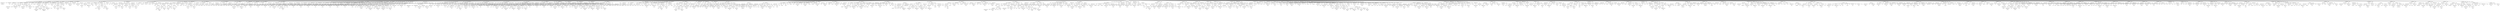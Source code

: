 digraph {

"Prog_82461"->"<
>82462";
"Prog_82461"->"<
>82463";
"Prog_82461"->"<
>82464";
"Prog_82461"->"<
>82465";
"Prog_82461"->"<
>82466";
"Prog_82461"->"<
>82467";
"Prog_82461"->"AssignmentOpetators_82468";
"AssignmentOpetators_82468"->"IDENTIFIERExpression_82469";
"IDENTIFIERExpression_82469"->"<opt.conformance>82470";
"AssignmentOpetators_82468"->"<<->82471";
"AssignmentOpetators_82468"->"INTExpression_82472";
"INTExpression_82472"->"<0>82473";
"Prog_82461"->"<
>82474";
"Prog_82461"->"<
>82475";
"Prog_82461"->"AssignmentOpetators_82476";
"AssignmentOpetators_82476"->"IDENTIFIERExpression_82477";
"IDENTIFIERExpression_82477"->"<DIG>82478";
"AssignmentOpetators_82476"->"<<->82479";
"AssignmentOpetators_82476"->"DefineFunction_82480";
"DefineFunction_82480"->"<function>82481";
"DefineFunction_82480"->"<(>82482";
"DefineFunction_82480"->"<d>82483";
"DefineFunction_82480"->"<)>82484";
"DefineFunction_82480"->"IfElseStatement_82485";
"IfElseStatement_82485"->"<if>82486";
"IfElseStatement_82485"->"<(>82487";
"IfElseStatement_82485"->"CallFunction_82488";
"CallFunction_82488"->"IDENTIFIERExpression_82489";
"IDENTIFIERExpression_82489"->"<missing>82490";
"CallFunction_82488"->"<(>82491";
"CallFunction_82488"->"IDENTIFIERExpression_82492";
"IDENTIFIERExpression_82492"->"<d>82493";
"CallFunction_82488"->"<)>82494";
"IfElseStatement_82485"->"<)>82495";
"IfElseStatement_82485"->"CallFunction_82496";
"CallFunction_82496"->"IDENTIFIERExpression_82497";
"IDENTIFIERExpression_82497"->"<getOption>82498";
"CallFunction_82496"->"<(>82499";
"CallFunction_82496"->"STRINGExpression_82500";
"STRINGExpression_82500"->"<digits>82501";
"CallFunction_82496"->"<)>82502";
"IfElseStatement_82485"->"<else>82503";
"IfElseStatement_82485"->"CallFunction_82504";
"CallFunction_82504"->"IDENTIFIERExpression_82505";
"IDENTIFIERExpression_82505"->"<options>82506";
"CallFunction_82504"->"<(>82507";
"CallFunction_82504"->"CallFunction_82508";
"CallFunction_82508"->"AssignmentOpetators_82509";
"AssignmentOpetators_82509"->"IDENTIFIERExpression_82510";
"IDENTIFIERExpression_82510"->"<digits>82511";
"AssignmentOpetators_82509"->"<=>82512";
"AssignmentOpetators_82509"->"IDENTIFIERExpression_82513";
"IDENTIFIERExpression_82513"->"<as.integer>82514";
"CallFunction_82508"->"<(>82515";
"CallFunction_82508"->"IDENTIFIERExpression_82516";
"IDENTIFIERExpression_82516"->"<d>82517";
"CallFunction_82508"->"<)>82518";
"CallFunction_82504"->"<)>82519";
"Prog_82461"->"<
>82520";
"Prog_82461"->"<
>82521";
"Prog_82461"->"CallFunction_82522";
"CallFunction_82522"->"IDENTIFIERExpression_82523";
"IDENTIFIERExpression_82523"->"<DIG>82524";
"CallFunction_82522"->"<(>82525";
"CallFunction_82522"->"INTExpression_82526";
"INTExpression_82526"->"<7>82527";
"CallFunction_82522"->"<)>82528";
"Prog_82461"->"<
>82529";
"Prog_82461"->"CallFunction_82530";
"CallFunction_82530"->"IDENTIFIERExpression_82531";
"IDENTIFIERExpression_82531"->"<options>82532";
"CallFunction_82530"->"<(>82533";
"CallFunction_82530"->"AssignmentOpetators_82534";
"AssignmentOpetators_82534"->"IDENTIFIERExpression_82535";
"IDENTIFIERExpression_82535"->"<width>82536";
"AssignmentOpetators_82534"->"<=>82537";
"AssignmentOpetators_82534"->"INTExpression_82538";
"INTExpression_82538"->"<200>82539";
"CallFunction_82530"->"<)>82540";
"Prog_82461"->"<
>82541";
"Prog_82461"->"<
>82542";
"Prog_82461"->"AssignmentOpetators_82543";
"AssignmentOpetators_82543"->"IDENTIFIERExpression_82544";
"IDENTIFIERExpression_82544"->"<n1>82545";
"AssignmentOpetators_82543"->"<<->82546";
"AssignmentOpetators_82543"->"ExponentiationBinary_82547";
"ExponentiationBinary_82547"->"INTExpression_82548";
"INTExpression_82548"->"<2>82549";
"ExponentiationBinary_82547"->"<^>82550";
"ExponentiationBinary_82547"->"Parenthesis_82551";
"Parenthesis_82551"->"<(>82552";
"Parenthesis_82551"->"MultOrDivBinary_82553";
"MultOrDivBinary_82553"->"INTExpression_82554";
"INTExpression_82554"->"<4>82555";
"MultOrDivBinary_82553"->"<*>82556";
"MultOrDivBinary_82553"->"ColonOperator_82557";
"ColonOperator_82557"->"INTExpression_82558";
"INTExpression_82558"->"<1>82559";
"ColonOperator_82557"->"<:>82560";
"ColonOperator_82557"->"INTExpression_82561";
"INTExpression_82561"->"<7>82562";
"Parenthesis_82551"->"<)>82563";
"Prog_82461"->"<
>82564";
"Prog_82461"->"CallFunction_82565";
"CallFunction_82565"->"AssignmentOpetators_82566";
"AssignmentOpetators_82566"->"IDENTIFIERExpression_82567";
"IDENTIFIERExpression_82567"->"<i1>82568";
"AssignmentOpetators_82566"->"<<->82569";
"AssignmentOpetators_82566"->"IDENTIFIERExpression_82570";
"IDENTIFIERExpression_82570"->"<as.integer>82571";
"CallFunction_82565"->"<(>82572";
"CallFunction_82565"->"IDENTIFIERExpression_82573";
"IDENTIFIERExpression_82573"->"<n1>82574";
"CallFunction_82565"->"<)>82575";
"Prog_82461"->"<
>82576";
"Prog_82461"->"<
>82577";
"Prog_82461"->"CallFunction_82578";
"CallFunction_82578"->"AssignmentOpetators_82579";
"AssignmentOpetators_82579"->"IDENTIFIERExpression_82580";
"IDENTIFIERExpression_82580"->"<v1>82581";
"AssignmentOpetators_82579"->"<<->82582";
"AssignmentOpetators_82579"->"ExponentiationBinary_82583";
"ExponentiationBinary_82583"->"INTExpression_82584";
"INTExpression_82584"->"<2>82585";
"ExponentiationBinary_82583"->"<^>82586";
"ExponentiationBinary_82583"->"IDENTIFIERExpression_82587";
"IDENTIFIERExpression_82587"->"<c>82588";
"CallFunction_82578"->"<(>82589";
"CallFunction_82578"->"MinusOrPlusUnary_82590";
"MinusOrPlusUnary_82590"->"<->82591";
"MinusOrPlusUnary_82590"->"INTExpression_82592";
"INTExpression_82592"->"<12>82593";
"CallFunction_82578"->"<,>82594";
"CallFunction_82578"->"MultOrDivBinary_82595";
"MultOrDivBinary_82595"->"INTExpression_82596";
"INTExpression_82596"->"<2>82597";
"MultOrDivBinary_82595"->"<*>82598";
"MultOrDivBinary_82595"->"Parenthesis_82599";
"Parenthesis_82599"->"<(>82600";
"Parenthesis_82599"->"ColonOperator_82601";
"ColonOperator_82601"->"MinusOrPlusUnary_82602";
"MinusOrPlusUnary_82602"->"<->82603";
"MinusOrPlusUnary_82602"->"INTExpression_82604";
"INTExpression_82604"->"<4>82605";
"ColonOperator_82601"->"<:>82606";
"ColonOperator_82601"->"MinusOrPlusUnary_82607";
"MinusOrPlusUnary_82607"->"<->82608";
"MinusOrPlusUnary_82607"->"INTExpression_82609";
"INTExpression_82609"->"<2>82610";
"Parenthesis_82599"->"<)>82611";
"CallFunction_82578"->"<,>82612";
"CallFunction_82578"->"INTExpression_82613";
"INTExpression_82613"->"<3>82614";
"CallFunction_82578"->"<,>82615";
"CallFunction_82578"->"INTExpression_82616";
"INTExpression_82616"->"<6>82617";
"CallFunction_82578"->"<,>82618";
"CallFunction_82578"->"INTExpression_82619";
"INTExpression_82619"->"<9>82620";
"CallFunction_82578"->"<)>82621";
"Prog_82461"->"<
>82622";
"Prog_82461"->"AssignmentOpetators_82623";
"AssignmentOpetators_82623"->"IDENTIFIERExpression_82624";
"IDENTIFIERExpression_82624"->"<v2>82625";
"AssignmentOpetators_82623"->"<<->82626";
"AssignmentOpetators_82623"->"ExponentiationBinary_82627";
"ExponentiationBinary_82627"->"IDENTIFIERExpression_82628";
"IDENTIFIERExpression_82628"->"<v1>82629";
"ExponentiationBinary_82627"->"<^>82630";
"ExponentiationBinary_82627"->"Parenthesis_82631";
"Parenthesis_82631"->"<(>82632";
"Parenthesis_82631"->"MultOrDivBinary_82633";
"MultOrDivBinary_82633"->"INTExpression_82634";
"INTExpression_82634"->"<63>82635";
"MultOrDivBinary_82633"->"</>82636";
"MultOrDivBinary_82633"->"INTExpression_82637";
"INTExpression_82637"->"<64>82638";
"Parenthesis_82631"->"<)>82639";
"Prog_82461"->"<
>82640";
"Prog_82461"->"<
>82641";
"Prog_82461"->"<
>82642";
"Prog_82461"->"CallFunction_82643";
"CallFunction_82643"->"AssignmentOpetators_82644";
"AssignmentOpetators_82644"->"IndexingBasic_82645";
"IndexingBasic_82645"->"IDENTIFIERExpression_82646";
"IDENTIFIERExpression_82646"->"<v1>82647";
"IndexingBasic_82645"->"<[>82648";
"IndexingBasic_82645"->"ColonOperator_82649";
"ColonOperator_82649"->"INTExpression_82650";
"INTExpression_82650"->"<1>82651";
"ColonOperator_82649"->"<:>82652";
"ColonOperator_82649"->"INTExpression_82653";
"INTExpression_82653"->"<4>82654";
"IndexingBasic_82645"->"<]>82655";
"AssignmentOpetators_82644"->"<<->82656";
"AssignmentOpetators_82644"->"IDENTIFIERExpression_82657";
"IDENTIFIERExpression_82657"->"<c>82658";
"CallFunction_82643"->"<(>82659";
"CallFunction_82643"->"FLOATExpression_82660";
"FLOATExpression_82660"->"<2.44140624e-04>82661";
"CallFunction_82643"->"<,>82662";
"CallFunction_82643"->"FLOATExpression_82663";
"FLOATExpression_82663"->"<3.90624e-03>82664";
"CallFunction_82643"->"<,>82665";
"CallFunction_82643"->"FLOATExpression_82666";
"FLOATExpression_82666"->"<1.5624e-02>82667";
"CallFunction_82643"->"<,>82668";
"CallFunction_82643"->"FLOATExpression_82669";
"FLOATExpression_82669"->"<6.24e-02>82670";
"CallFunction_82643"->"<)>82671";
"Prog_82461"->"<
>82672";
"Prog_82461"->"<
>82673";
"Prog_82461"->"<
>82674";
"Prog_82461"->"AssignmentOpetators_82675";
"AssignmentOpetators_82675"->"IDENTIFIERExpression_82676";
"IDENTIFIERExpression_82676"->"<v3>82677";
"AssignmentOpetators_82675"->"<<->82678";
"AssignmentOpetators_82675"->"MultOrDivBinary_82679";
"MultOrDivBinary_82679"->"IDENTIFIERExpression_82680";
"IDENTIFIERExpression_82680"->"<pi>82681";
"MultOrDivBinary_82679"->"<*>82682";
"MultOrDivBinary_82679"->"ExponentiationBinary_82683";
"ExponentiationBinary_82683"->"INTExpression_82684";
"INTExpression_82684"->"<100>82685";
"ExponentiationBinary_82683"->"<^>82686";
"ExponentiationBinary_82683"->"Parenthesis_82687";
"Parenthesis_82687"->"<(>82688";
"Parenthesis_82687"->"ColonOperator_82689";
"ColonOperator_82689"->"MinusOrPlusUnary_82690";
"MinusOrPlusUnary_82690"->"<->82691";
"MinusOrPlusUnary_82690"->"INTExpression_82692";
"INTExpression_82692"->"<1>82693";
"ColonOperator_82689"->"<:>82694";
"ColonOperator_82689"->"INTExpression_82695";
"INTExpression_82695"->"<3>82696";
"Parenthesis_82687"->"<)>82697";
"Prog_82461"->"<
>82698";
"Prog_82461"->"AssignmentOpetators_82699";
"AssignmentOpetators_82699"->"IDENTIFIERExpression_82700";
"IDENTIFIERExpression_82700"->"<v4>82701";
"AssignmentOpetators_82699"->"<<->82702";
"AssignmentOpetators_82699"->"MinusOrPlusBinary_82703";
"MinusOrPlusBinary_82703"->"MultOrDivBinary_82704";
"MultOrDivBinary_82704"->"Parenthesis_82705";
"Parenthesis_82705"->"<(>82706";
"Parenthesis_82705"->"ColonOperator_82707";
"ColonOperator_82707"->"INTExpression_82708";
"INTExpression_82708"->"<0>82709";
"ColonOperator_82707"->"<:>82710";
"ColonOperator_82707"->"INTExpression_82711";
"INTExpression_82711"->"<2>82712";
"Parenthesis_82705"->"<)>82713";
"MultOrDivBinary_82704"->"</>82714";
"MultOrDivBinary_82704"->"INTExpression_82715";
"INTExpression_82715"->"<1000>82716";
"MinusOrPlusBinary_82703"->"<+>82717";
"MinusOrPlusBinary_82703"->"FLOATExpression_82718";
"FLOATExpression_82718"->"<1e-10>82719";
"Prog_82461"->"<
>82720";
"Prog_82461"->"<
>82721";
"Prog_82461"->"CallFunction_82722";
"CallFunction_82722"->"AssignmentOpetators_82723";
"AssignmentOpetators_82723"->"IDENTIFIERExpression_82724";
"IDENTIFIERExpression_82724"->"<digs1>82725";
"AssignmentOpetators_82723"->"<<->82726";
"AssignmentOpetators_82723"->"IDENTIFIERExpression_82727";
"IDENTIFIERExpression_82727"->"<c>82728";
"CallFunction_82722"->"<(>82729";
"CallFunction_82722"->"INTExpression_82730";
"INTExpression_82730"->"<1>82731";
"CallFunction_82722"->"<,>82732";
"CallFunction_82722"->"MultOrDivBinary_82733";
"MultOrDivBinary_82733"->"INTExpression_82734";
"INTExpression_82734"->"<2>82735";
"MultOrDivBinary_82733"->"<*>82736";
"MultOrDivBinary_82733"->"Parenthesis_82737";
"Parenthesis_82737"->"<(>82738";
"Parenthesis_82737"->"ColonOperator_82739";
"ColonOperator_82739"->"INTExpression_82740";
"INTExpression_82740"->"<1>82741";
"ColonOperator_82739"->"<:>82742";
"ColonOperator_82739"->"INTExpression_82743";
"INTExpression_82743"->"<5>82744";
"Parenthesis_82737"->"<)>82745";
"CallFunction_82722"->"<,>82746";
"CallFunction_82722"->"ColonOperator_82747";
"ColonOperator_82747"->"INTExpression_82748";
"INTExpression_82748"->"<11>82749";
"ColonOperator_82747"->"<:>82750";
"ColonOperator_82747"->"INTExpression_82751";
"INTExpression_82751"->"<15>82752";
"CallFunction_82722"->"<)>82753";
"Prog_82461"->"<
>82754";
"Prog_82461"->"<
>82755";
"Prog_82461"->"CallFunction_82756";
"CallFunction_82756"->"AssignmentOpetators_82757";
"AssignmentOpetators_82757"->"IDENTIFIERExpression_82758";
"IDENTIFIERExpression_82758"->"<digs2>82759";
"AssignmentOpetators_82757"->"<<->82760";
"AssignmentOpetators_82757"->"IDENTIFIERExpression_82761";
"IDENTIFIERExpression_82761"->"<c>82762";
"CallFunction_82756"->"<(>82763";
"CallFunction_82756"->"ColonOperator_82764";
"ColonOperator_82764"->"INTExpression_82765";
"INTExpression_82765"->"<1>82766";
"ColonOperator_82764"->"<:>82767";
"ColonOperator_82764"->"INTExpression_82768";
"INTExpression_82768"->"<20>82769";
"CallFunction_82756"->"<)>82770";
"Prog_82461"->"<
>82771";
"Prog_82461"->"<
>82772";
"Prog_82461"->"CallFunction_82773";
"CallFunction_82773"->"IDENTIFIERExpression_82774";
"IDENTIFIERExpression_82774"->"<all>82775";
"CallFunction_82773"->"<(>82776";
"CallFunction_82773"->"Comparisons_82777";
"Comparisons_82777"->"IDENTIFIERExpression_82778";
"IDENTIFIERExpression_82778"->"<i1>82779";
"Comparisons_82777"->"<==>82780";
"Comparisons_82777"->"IDENTIFIERExpression_82781";
"IDENTIFIERExpression_82781"->"<n1>82782";
"CallFunction_82773"->"<)>82783";
"Prog_82461"->"<
>82784";
"Prog_82461"->"IDENTIFIERExpression_82785";
"IDENTIFIERExpression_82785"->"<i1>82786";
"Prog_82461"->"<
>82787";
"Prog_82461"->"IDENTIFIERExpression_82788";
"IDENTIFIERExpression_82788"->"<n1>82789";
"Prog_82461"->"<
>82790";
"Prog_82461"->"<
>82791";
"Prog_82461"->"CallFunction_82792";
"CallFunction_82792"->"IDENTIFIERExpression_82793";
"IDENTIFIERExpression_82793"->"<round>82794";
"CallFunction_82792"->"<(>82795";
"CallFunction_82792"->"IDENTIFIERExpression_82796";
"IDENTIFIERExpression_82796"->"<v3>82797";
"CallFunction_82792"->"<,>82798";
"CallFunction_82792"->"INTExpression_82799";
"INTExpression_82799"->"<3>82800";
"CallFunction_82792"->"<)>82801";
"Prog_82461"->"<
>82802";
"Prog_82461"->"<
>82803";
"Prog_82461"->"CallFunction_82804";
"CallFunction_82804"->"IDENTIFIERExpression_82805";
"IDENTIFIERExpression_82805"->"<signif>82806";
"CallFunction_82804"->"<(>82807";
"CallFunction_82804"->"IDENTIFIERExpression_82808";
"IDENTIFIERExpression_82808"->"<v3>82809";
"CallFunction_82804"->"<,>82810";
"CallFunction_82804"->"INTExpression_82811";
"INTExpression_82811"->"<3>82812";
"CallFunction_82804"->"<)>82813";
"Prog_82461"->"<
>82814";
"Prog_82461"->"<
>82815";
"Prog_82461"->"<
>82816";
"Prog_82461"->"<
>82817";
"Prog_82461"->"<
>82818";
"Prog_82461"->"<
>82819";
"Prog_82461"->"<
>82820";
"Prog_82461"->"<
>82821";
"Prog_82461"->"<
>82822";
"Prog_82461"->"<
>82823";
"Prog_82461"->"<
>82824";
"Prog_82461"->"<
>82825";
"Prog_82461"->"<
>82826";
"Prog_82461"->"<
>82827";
"Prog_82461"->"<
>82828";
"Prog_82461"->"CallFunction_82829";
"CallFunction_82829"->"IDENTIFIERExpression_82830";
"IDENTIFIERExpression_82830"->"<print>82831";
"CallFunction_82829"->"<(>82832";
"CallFunction_82829"->"ExponentiationBinary_82833";
"ExponentiationBinary_82833"->"INTExpression_82834";
"INTExpression_82834"->"<2>82835";
"ExponentiationBinary_82833"->"<^>82836";
"ExponentiationBinary_82833"->"INTExpression_82837";
"INTExpression_82837"->"<30>82838";
"CallFunction_82829"->"<,>82839";
"CallFunction_82829"->"AssignmentOpetators_82840";
"AssignmentOpetators_82840"->"IDENTIFIERExpression_82841";
"IDENTIFIERExpression_82841"->"<digits>82842";
"AssignmentOpetators_82840"->"<=>82843";
"AssignmentOpetators_82840"->"INTExpression_82844";
"INTExpression_82844"->"<12>82845";
"CallFunction_82829"->"<)>82846";
"Prog_82461"->"<
>82847";
"Prog_82461"->"CallFunction_82848";
"CallFunction_82848"->"IDENTIFIERExpression_82849";
"IDENTIFIERExpression_82849"->"<formatC>82850";
"CallFunction_82848"->"<(>82851";
"CallFunction_82848"->"ExponentiationBinary_82852";
"ExponentiationBinary_82852"->"INTExpression_82853";
"INTExpression_82853"->"<2>82854";
"ExponentiationBinary_82852"->"<^>82855";
"ExponentiationBinary_82852"->"INTExpression_82856";
"INTExpression_82856"->"<30>82857";
"CallFunction_82848"->"<,>82858";
"CallFunction_82848"->"AssignmentOpetators_82859";
"AssignmentOpetators_82859"->"IDENTIFIERExpression_82860";
"IDENTIFIERExpression_82860"->"<digits>82861";
"AssignmentOpetators_82859"->"<=>82862";
"AssignmentOpetators_82859"->"INTExpression_82863";
"INTExpression_82863"->"<12>82864";
"CallFunction_82848"->"<)>82865";
"Prog_82461"->"<
>82866";
"Prog_82461"->"<
>82867";
"Prog_82461"->"<
>82868";
"Prog_82461"->"<
>82869";
"Prog_82461"->"<
>82870";
"Prog_82461"->"CallFunction_82871";
"CallFunction_82871"->"IDENTIFIERExpression_82872";
"IDENTIFIERExpression_82872"->"<DIG>82873";
"CallFunction_82871"->"<(>82874";
"CallFunction_82871"->"INTExpression_82875";
"INTExpression_82875"->"<10>82876";
"CallFunction_82871"->"<)>82877";
"Prog_82461"->"<;>82878";
"Prog_82461"->"CallFunction_82879";
"CallFunction_82879"->"IDENTIFIERExpression_82880";
"IDENTIFIERExpression_82880"->"<paste>82881";
"CallFunction_82879"->"<(>82882";
"CallFunction_82879"->"IDENTIFIERExpression_82883";
"IDENTIFIERExpression_82883"->"<n1>82884";
"CallFunction_82879"->"<)>82885";
"Prog_82461"->"<;>82886";
"Prog_82461"->"CallFunction_82887";
"CallFunction_82887"->"IDENTIFIERExpression_82888";
"IDENTIFIERExpression_82888"->"<DIG>82889";
"CallFunction_82887"->"<(>82890";
"CallFunction_82887"->"INTExpression_82891";
"INTExpression_82891"->"<7>82892";
"CallFunction_82887"->"<)>82893";
"Prog_82461"->"<
>82894";
"Prog_82461"->"<
>82895";
"Prog_82461"->"<
>82896";
"Prog_82461"->"<
>82897";
"Prog_82461"->"For_82898";
"For_82898"->"<for>82899";
"For_82898"->"<(>82900";
"For_82898"->"<i>82901";
"For_82898"->"<in>82902";
"For_82898"->"IDENTIFIERExpression_82903";
"IDENTIFIERExpression_82903"->"<digs1>82904";
"For_82898"->"<)>82905";
"For_82898"->"Compound_82906";
"Compound_82906"->"<{>82907";
"Compound_82906"->"AssignmentOpetators_82908";
"AssignmentOpetators_82908"->"DollarAndAtOperators_82909";
"DollarAndAtOperators_82909"->"IDENTIFIERExpression_82910";
"IDENTIFIERExpression_82910"->"<.Options>82911";
"DollarAndAtOperators_82909"->"<$>82912";
"DollarAndAtOperators_82909"->"IDENTIFIERExpression_82913";
"IDENTIFIERExpression_82913"->"<digits>82914";
"AssignmentOpetators_82908"->"<<->82915";
"AssignmentOpetators_82908"->"IDENTIFIERExpression_82916";
"IDENTIFIERExpression_82916"->"<i>82917";
"Compound_82906"->"<;>82918";
"Compound_82906"->"CallFunction_82919";
"CallFunction_82919"->"IDENTIFIERExpression_82920";
"IDENTIFIERExpression_82920"->"<cat>82921";
"CallFunction_82919"->"<(>82922";
"CallFunction_82919"->"IDENTIFIERExpression_82923";
"IDENTIFIERExpression_82923"->"<i>82924";
"CallFunction_82919"->"<,>82925";
"CallFunction_82919"->"STRINGExpression_82926";
"STRINGExpression_82926"->"<:>82927";
"CallFunction_82919"->"<)>82928";
"Compound_82906"->"<;>82929";
"Compound_82906"->"CallFunction_82930";
"CallFunction_82930"->"IDENTIFIERExpression_82931";
"IDENTIFIERExpression_82931"->"<print>82932";
"CallFunction_82930"->"<(>82933";
"CallFunction_82930"->"IndexingBasic_82934";
"IndexingBasic_82934"->"IDENTIFIERExpression_82935";
"IDENTIFIERExpression_82935"->"<v1>82936";
"IndexingBasic_82934"->"<[>82937";
"IndexingBasic_82934"->"MinusOrPlusUnary_82938";
"MinusOrPlusUnary_82938"->"<->82939";
"MinusOrPlusUnary_82938"->"INTExpression_82940";
"INTExpression_82940"->"<1>82941";
"IndexingBasic_82934"->"<]>82942";
"CallFunction_82930"->"<)>82943";
"Compound_82906"->"<}>82944";
"Prog_82461"->"<
>82945";
"Prog_82461"->"<
>82946";
"Prog_82461"->"<
>82947";
"Prog_82461"->"For_82948";
"For_82948"->"<for>82949";
"For_82948"->"<(>82950";
"For_82948"->"<i>82951";
"For_82948"->"<in>82952";
"For_82948"->"IDENTIFIERExpression_82953";
"IDENTIFIERExpression_82953"->"<digs1>82954";
"For_82948"->"<)>82955";
"For_82948"->"Compound_82956";
"Compound_82956"->"<{>82957";
"Compound_82956"->"CallFunction_82958";
"CallFunction_82958"->"IDENTIFIERExpression_82959";
"IDENTIFIERExpression_82959"->"<DIG>82960";
"CallFunction_82958"->"<(>82961";
"CallFunction_82958"->"IDENTIFIERExpression_82962";
"IDENTIFIERExpression_82962"->"<i>82963";
"CallFunction_82958"->"<)>82964";
"Compound_82956"->"<;>82965";
"Compound_82956"->"CallFunction_82966";
"CallFunction_82966"->"IDENTIFIERExpression_82967";
"IDENTIFIERExpression_82967"->"<cat>82968";
"CallFunction_82966"->"<(>82969";
"CallFunction_82966"->"IDENTIFIERExpression_82970";
"IDENTIFIERExpression_82970"->"<i>82971";
"CallFunction_82966"->"<,>82972";
"CallFunction_82966"->"STRINGExpression_82973";
"STRINGExpression_82973"->"<:>82974";
"CallFunction_82966"->"<)>82975";
"Compound_82956"->"<;>82976";
"Compound_82956"->"CallFunction_82977";
"CallFunction_82977"->"IDENTIFIERExpression_82978";
"IDENTIFIERExpression_82978"->"<print>82979";
"CallFunction_82977"->"<(>82980";
"CallFunction_82977"->"IDENTIFIERExpression_82981";
"IDENTIFIERExpression_82981"->"<v3>82982";
"CallFunction_82977"->"<)>82983";
"Compound_82956"->"<}>82984";
"Prog_82461"->"<
>82985";
"Prog_82461"->"For_82986";
"For_82986"->"<for>82987";
"For_82986"->"<(>82988";
"For_82986"->"<i>82989";
"For_82986"->"<in>82990";
"For_82986"->"IDENTIFIERExpression_82991";
"IDENTIFIERExpression_82991"->"<digs1>82992";
"For_82986"->"<)>82993";
"For_82986"->"Compound_82994";
"Compound_82994"->"<{>82995";
"Compound_82994"->"CallFunction_82996";
"CallFunction_82996"->"IDENTIFIERExpression_82997";
"IDENTIFIERExpression_82997"->"<DIG>82998";
"CallFunction_82996"->"<(>82999";
"CallFunction_82996"->"IDENTIFIERExpression_83000";
"IDENTIFIERExpression_83000"->"<i>83001";
"CallFunction_82996"->"<)>83002";
"Compound_82994"->"<;>83003";
"Compound_82994"->"CallFunction_83004";
"CallFunction_83004"->"IDENTIFIERExpression_83005";
"IDENTIFIERExpression_83005"->"<cat>83006";
"CallFunction_83004"->"<(>83007";
"CallFunction_83004"->"IDENTIFIERExpression_83008";
"IDENTIFIERExpression_83008"->"<i>83009";
"CallFunction_83004"->"<,>83010";
"CallFunction_83004"->"STRINGExpression_83011";
"STRINGExpression_83011"->"<:>83012";
"CallFunction_83004"->"<,>83013";
"CallFunction_83004"->"CallFunction_83014";
"CallFunction_83014"->"IDENTIFIERExpression_83015";
"IDENTIFIERExpression_83015"->"<formatC>83016";
"CallFunction_83014"->"<(>83017";
"CallFunction_83014"->"IDENTIFIERExpression_83018";
"IDENTIFIERExpression_83018"->"<v3>83019";
"CallFunction_83014"->"<,>83020";
"CallFunction_83014"->"AssignmentOpetators_83021";
"AssignmentOpetators_83021"->"IDENTIFIERExpression_83022";
"IDENTIFIERExpression_83022"->"<digits>83023";
"AssignmentOpetators_83021"->"<=>83024";
"AssignmentOpetators_83021"->"IDENTIFIERExpression_83025";
"IDENTIFIERExpression_83025"->"<i>83026";
"CallFunction_83014"->"<,>83027";
"CallFunction_83014"->"AssignmentOpetators_83028";
"AssignmentOpetators_83028"->"IDENTIFIERExpression_83029";
"IDENTIFIERExpression_83029"->"<width>83030";
"AssignmentOpetators_83028"->"<=>83031";
"AssignmentOpetators_83028"->"INTExpression_83032";
"INTExpression_83032"->"<8>83033";
"CallFunction_83014"->"<)>83034";
"CallFunction_83004"->"<,>83035";
"CallFunction_83004"->"STRINGExpression_83036";
"STRINGExpression_83036"->"<\n>83037";
"CallFunction_83004"->"<)>83038";
"Compound_82994"->"<}>83039";
"Prog_82461"->"<
>83040";
"Prog_82461"->"<
>83041";
"Prog_82461"->"<
>83042";
"Prog_82461"->"<
>83043";
"Prog_82461"->"<
>83044";
"Prog_82461"->"<
>83045";
"Prog_82461"->"For_83046";
"For_83046"->"<for>83047";
"For_83046"->"<(>83048";
"For_83046"->"<i>83049";
"For_83046"->"<in>83050";
"For_83046"->"IDENTIFIERExpression_83051";
"IDENTIFIERExpression_83051"->"<digs1>83052";
"For_83046"->"<)>83053";
"For_83046"->"Compound_83054";
"Compound_83054"->"<{>83055";
"Compound_83054"->"CallFunction_83056";
"CallFunction_83056"->"IDENTIFIERExpression_83057";
"IDENTIFIERExpression_83057"->"<cat>83058";
"CallFunction_83056"->"<(>83059";
"CallFunction_83056"->"IDENTIFIERExpression_83060";
"IDENTIFIERExpression_83060"->"<i>83061";
"CallFunction_83056"->"<,>83062";
"CallFunction_83056"->"STRINGExpression_83063";
"STRINGExpression_83063"->"<:>83064";
"CallFunction_83056"->"<)>83065";
"Compound_83054"->"<;>83066";
"Compound_83054"->"CallFunction_83067";
"CallFunction_83067"->"IDENTIFIERExpression_83068";
"IDENTIFIERExpression_83068"->"<print>83069";
"CallFunction_83067"->"<(>83070";
"CallFunction_83067"->"IDENTIFIERExpression_83071";
"IDENTIFIERExpression_83071"->"<v1>83072";
"CallFunction_83067"->"<,>83073";
"CallFunction_83067"->"AssignmentOpetators_83074";
"AssignmentOpetators_83074"->"IDENTIFIERExpression_83075";
"IDENTIFIERExpression_83075"->"<digits>83076";
"AssignmentOpetators_83074"->"<=>83077";
"AssignmentOpetators_83074"->"IDENTIFIERExpression_83078";
"IDENTIFIERExpression_83078"->"<i>83079";
"CallFunction_83067"->"<)>83080";
"Compound_83054"->"<}>83081";
"Prog_82461"->"<
>83082";
"Prog_82461"->"<
>83083";
"Prog_82461"->"<
>83084";
"Prog_82461"->"For_83085";
"For_83085"->"<for>83086";
"For_83085"->"<(>83087";
"For_83085"->"<i>83088";
"For_83085"->"<in>83089";
"For_83085"->"IDENTIFIERExpression_83090";
"IDENTIFIERExpression_83090"->"<digs1>83091";
"For_83085"->"<)>83092";
"For_83085"->"Compound_83093";
"Compound_83093"->"<{>83094";
"Compound_83093"->"CallFunction_83095";
"CallFunction_83095"->"IDENTIFIERExpression_83096";
"IDENTIFIERExpression_83096"->"<cat>83097";
"CallFunction_83095"->"<(>83098";
"CallFunction_83095"->"IDENTIFIERExpression_83099";
"IDENTIFIERExpression_83099"->"<i>83100";
"CallFunction_83095"->"<,>83101";
"CallFunction_83095"->"STRINGExpression_83102";
"STRINGExpression_83102"->"<:>83103";
"CallFunction_83095"->"<)>83104";
"Compound_83093"->"<;>83105";
"Compound_83093"->"CallFunction_83106";
"CallFunction_83106"->"IDENTIFIERExpression_83107";
"IDENTIFIERExpression_83107"->"<print>83108";
"CallFunction_83106"->"<(>83109";
"CallFunction_83106"->"IndexingBasic_83110";
"IndexingBasic_83110"->"IDENTIFIERExpression_83111";
"IDENTIFIERExpression_83111"->"<v1>83112";
"IndexingBasic_83110"->"<[>83113";
"IndexingBasic_83110"->"MinusOrPlusUnary_83114";
"MinusOrPlusUnary_83114"->"<->83115";
"MinusOrPlusUnary_83114"->"INTExpression_83116";
"INTExpression_83116"->"<1>83117";
"IndexingBasic_83110"->"<]>83118";
"CallFunction_83106"->"<,>83119";
"CallFunction_83106"->"AssignmentOpetators_83120";
"AssignmentOpetators_83120"->"IDENTIFIERExpression_83121";
"IDENTIFIERExpression_83121"->"<digits>83122";
"AssignmentOpetators_83120"->"<=>83123";
"AssignmentOpetators_83120"->"IDENTIFIERExpression_83124";
"IDENTIFIERExpression_83124"->"<i>83125";
"CallFunction_83106"->"<)>83126";
"Compound_83093"->"<}>83127";
"Prog_82461"->"<
>83128";
"Prog_82461"->"<
>83129";
"Prog_82461"->"For_83130";
"For_83130"->"<for>83131";
"For_83130"->"<(>83132";
"For_83130"->"<i>83133";
"For_83130"->"<in>83134";
"For_83130"->"IDENTIFIERExpression_83135";
"IDENTIFIERExpression_83135"->"<digs1>83136";
"For_83130"->"<)>83137";
"For_83130"->"Compound_83138";
"Compound_83138"->"<{>83139";
"Compound_83138"->"CallFunction_83140";
"CallFunction_83140"->"IDENTIFIERExpression_83141";
"IDENTIFIERExpression_83141"->"<DIG>83142";
"CallFunction_83140"->"<(>83143";
"CallFunction_83140"->"IDENTIFIERExpression_83144";
"IDENTIFIERExpression_83144"->"<i>83145";
"CallFunction_83140"->"<)>83146";
"Compound_83138"->"<;>83147";
"Compound_83138"->"CallFunction_83148";
"CallFunction_83148"->"IDENTIFIERExpression_83149";
"IDENTIFIERExpression_83149"->"<cat>83150";
"CallFunction_83148"->"<(>83151";
"CallFunction_83148"->"IDENTIFIERExpression_83152";
"IDENTIFIERExpression_83152"->"<i>83153";
"CallFunction_83148"->"<,>83154";
"CallFunction_83148"->"STRINGExpression_83155";
"STRINGExpression_83155"->"<:>83156";
"CallFunction_83148"->"<,>83157";
"CallFunction_83148"->"CallFunction_83158";
"CallFunction_83158"->"IDENTIFIERExpression_83159";
"IDENTIFIERExpression_83159"->"<formatC>83160";
"CallFunction_83158"->"<(>83161";
"CallFunction_83158"->"IDENTIFIERExpression_83162";
"IDENTIFIERExpression_83162"->"<v2>83163";
"CallFunction_83158"->"<,>83164";
"CallFunction_83158"->"AssignmentOpetators_83165";
"AssignmentOpetators_83165"->"IDENTIFIERExpression_83166";
"IDENTIFIERExpression_83166"->"<digits>83167";
"AssignmentOpetators_83165"->"<=>83168";
"AssignmentOpetators_83165"->"IDENTIFIERExpression_83169";
"IDENTIFIERExpression_83169"->"<i>83170";
"CallFunction_83158"->"<,>83171";
"CallFunction_83158"->"AssignmentOpetators_83172";
"AssignmentOpetators_83172"->"IDENTIFIERExpression_83173";
"IDENTIFIERExpression_83173"->"<width>83174";
"AssignmentOpetators_83172"->"<=>83175";
"AssignmentOpetators_83172"->"INTExpression_83176";
"INTExpression_83176"->"<8>83177";
"CallFunction_83158"->"<)>83178";
"CallFunction_83148"->"<,>83179";
"CallFunction_83148"->"STRINGExpression_83180";
"STRINGExpression_83180"->"<\n>83181";
"CallFunction_83148"->"<)>83182";
"Compound_83138"->"<}>83183";
"Prog_82461"->"<
>83184";
"Prog_82461"->"<
>83185";
"Prog_82461"->"For_83186";
"For_83186"->"<for>83187";
"For_83186"->"<(>83188";
"For_83186"->"<i>83189";
"For_83186"->"<in>83190";
"For_83186"->"IDENTIFIERExpression_83191";
"IDENTIFIERExpression_83191"->"<digs1>83192";
"For_83186"->"<)>83193";
"For_83186"->"Compound_83194";
"Compound_83194"->"<{>83195";
"Compound_83194"->"CallFunction_83196";
"CallFunction_83196"->"IDENTIFIERExpression_83197";
"IDENTIFIERExpression_83197"->"<cat>83198";
"CallFunction_83196"->"<(>83199";
"CallFunction_83196"->"IDENTIFIERExpression_83200";
"IDENTIFIERExpression_83200"->"<i>83201";
"CallFunction_83196"->"<,>83202";
"CallFunction_83196"->"STRINGExpression_83203";
"STRINGExpression_83203"->"<:>83204";
"CallFunction_83196"->"<)>83205";
"Compound_83194"->"<;>83206";
"Compound_83194"->"CallFunction_83207";
"CallFunction_83207"->"IDENTIFIERExpression_83208";
"IDENTIFIERExpression_83208"->"<print>83209";
"CallFunction_83207"->"<(>83210";
"CallFunction_83207"->"IDENTIFIERExpression_83211";
"IDENTIFIERExpression_83211"->"<v2>83212";
"CallFunction_83207"->"<,>83213";
"CallFunction_83207"->"AssignmentOpetators_83214";
"AssignmentOpetators_83214"->"IDENTIFIERExpression_83215";
"IDENTIFIERExpression_83215"->"<digits>83216";
"AssignmentOpetators_83214"->"<=>83217";
"AssignmentOpetators_83214"->"IDENTIFIERExpression_83218";
"IDENTIFIERExpression_83218"->"<i>83219";
"CallFunction_83207"->"<)>83220";
"Compound_83194"->"<}>83221";
"Prog_82461"->"<
>83222";
"Prog_82461"->"<
>83223";
"Prog_82461"->"For_83224";
"For_83224"->"<for>83225";
"For_83224"->"<(>83226";
"For_83224"->"<i>83227";
"For_83224"->"<in>83228";
"For_83224"->"IDENTIFIERExpression_83229";
"IDENTIFIERExpression_83229"->"<digs1>83230";
"For_83224"->"<)>83231";
"For_83224"->"Compound_83232";
"Compound_83232"->"<{>83233";
"Compound_83232"->"CallFunction_83234";
"CallFunction_83234"->"IDENTIFIERExpression_83235";
"IDENTIFIERExpression_83235"->"<cat>83236";
"CallFunction_83234"->"<(>83237";
"CallFunction_83234"->"IDENTIFIERExpression_83238";
"IDENTIFIERExpression_83238"->"<i>83239";
"CallFunction_83234"->"<,>83240";
"CallFunction_83234"->"STRINGExpression_83241";
"STRINGExpression_83241"->"<:>83242";
"CallFunction_83234"->"<,>83243";
"CallFunction_83234"->"CallFunction_83244";
"CallFunction_83244"->"IDENTIFIERExpression_83245";
"IDENTIFIERExpression_83245"->"<formatC>83246";
"CallFunction_83244"->"<(>83247";
"CallFunction_83244"->"IDENTIFIERExpression_83248";
"IDENTIFIERExpression_83248"->"<v2>83249";
"CallFunction_83244"->"<,>83250";
"CallFunction_83244"->"AssignmentOpetators_83251";
"AssignmentOpetators_83251"->"IDENTIFIERExpression_83252";
"IDENTIFIERExpression_83252"->"<digits>83253";
"AssignmentOpetators_83251"->"<=>83254";
"AssignmentOpetators_83251"->"IDENTIFIERExpression_83255";
"IDENTIFIERExpression_83255"->"<i>83256";
"CallFunction_83244"->"<,>83257";
"CallFunction_83244"->"AssignmentOpetators_83258";
"AssignmentOpetators_83258"->"IDENTIFIERExpression_83259";
"IDENTIFIERExpression_83259"->"<width>83260";
"AssignmentOpetators_83258"->"<=>83261";
"AssignmentOpetators_83258"->"INTExpression_83262";
"INTExpression_83262"->"<8>83263";
"CallFunction_83244"->"<)>83264";
"CallFunction_83234"->"<,>83265";
"CallFunction_83234"->"STRINGExpression_83266";
"STRINGExpression_83266"->"<\n>83267";
"CallFunction_83234"->"<)>83268";
"Compound_83232"->"<}>83269";
"Prog_82461"->"<
>83270";
"Prog_82461"->"<
>83271";
"Prog_82461"->"CallFunction_83272";
"CallFunction_83272"->"IDENTIFIERExpression_83273";
"IDENTIFIERExpression_83273"->"<DIG>83274";
"CallFunction_83272"->"<(>83275";
"CallFunction_83272"->"INTExpression_83276";
"INTExpression_83276"->"<7>83277";
"CallFunction_83272"->"<)>83278";
"Prog_82461"->"<
>83279";
"Prog_82461"->"<
>83280";
"Prog_82461"->"AssignmentOpetators_83281";
"AssignmentOpetators_83281"->"IDENTIFIERExpression_83282";
"IDENTIFIERExpression_83282"->"<N1>83283";
"AssignmentOpetators_83281"->"<<->83284";
"AssignmentOpetators_83281"->"INTExpression_83285";
"INTExpression_83285"->"<10>83286";
"Prog_82461"->"<;>83287";
"Prog_82461"->"AssignmentOpetators_83288";
"AssignmentOpetators_83288"->"IDENTIFIERExpression_83289";
"IDENTIFIERExpression_83289"->"<N2>83290";
"AssignmentOpetators_83288"->"<<->83291";
"AssignmentOpetators_83288"->"INTExpression_83292";
"INTExpression_83292"->"<7>83293";
"Prog_82461"->"<;>83294";
"Prog_82461"->"AssignmentOpetators_83295";
"AssignmentOpetators_83295"->"IDENTIFIERExpression_83296";
"IDENTIFIERExpression_83296"->"<n>83297";
"AssignmentOpetators_83295"->"<<->83298";
"AssignmentOpetators_83295"->"INTExpression_83299";
"INTExpression_83299"->"<8>83300";
"Prog_82461"->"<
>83301";
"Prog_82461"->"AssignmentOpetators_83302";
"AssignmentOpetators_83302"->"IDENTIFIERExpression_83303";
"IDENTIFIERExpression_83303"->"<x>83304";
"AssignmentOpetators_83302"->"<<->83305";
"AssignmentOpetators_83302"->"ColonOperator_83306";
"ColonOperator_83306"->"INTExpression_83307";
"INTExpression_83307"->"<0>83308";
"ColonOperator_83306"->"<:>83309";
"ColonOperator_83306"->"IDENTIFIERExpression_83310";
"IDENTIFIERExpression_83310"->"<N1>83311";
"Prog_82461"->"<
>83312";
"Prog_82461"->"CallFunction_83313";
"CallFunction_83313"->"AssignmentOpetators_83314";
"AssignmentOpetators_83314"->"IDENTIFIERExpression_83315";
"IDENTIFIERExpression_83315"->"<Mhyp>83316";
"AssignmentOpetators_83314"->"<<->83317";
"AssignmentOpetators_83314"->"IDENTIFIERExpression_83318";
"IDENTIFIERExpression_83318"->"<rbind>83319";
"CallFunction_83313"->"<(>83320";
"CallFunction_83313"->"CallFunction_83321";
"CallFunction_83321"->"IDENTIFIERExpression_83322";
"IDENTIFIERExpression_83322"->"<phyper>83323";
"CallFunction_83321"->"<(>83324";
"CallFunction_83321"->"IDENTIFIERExpression_83325";
"IDENTIFIERExpression_83325"->"<x>83326";
"CallFunction_83321"->"<,>83327";
"CallFunction_83321"->"IDENTIFIERExpression_83328";
"IDENTIFIERExpression_83328"->"<N1>83329";
"CallFunction_83321"->"<,>83330";
"CallFunction_83321"->"IDENTIFIERExpression_83331";
"IDENTIFIERExpression_83331"->"<N2>83332";
"CallFunction_83321"->"<,>83333";
"CallFunction_83321"->"IDENTIFIERExpression_83334";
"IDENTIFIERExpression_83334"->"<n>83335";
"CallFunction_83321"->"<)>83336";
"CallFunction_83313"->"<,>83337";
"CallFunction_83313"->"CallFunction_83338";
"CallFunction_83338"->"IDENTIFIERExpression_83339";
"IDENTIFIERExpression_83339"->"<dhyper>83340";
"CallFunction_83338"->"<(>83341";
"CallFunction_83338"->"IDENTIFIERExpression_83342";
"IDENTIFIERExpression_83342"->"<x>83343";
"CallFunction_83338"->"<,>83344";
"CallFunction_83338"->"IDENTIFIERExpression_83345";
"IDENTIFIERExpression_83345"->"<N1>83346";
"CallFunction_83338"->"<,>83347";
"CallFunction_83338"->"IDENTIFIERExpression_83348";
"IDENTIFIERExpression_83348"->"<N2>83349";
"CallFunction_83338"->"<,>83350";
"CallFunction_83338"->"IDENTIFIERExpression_83351";
"IDENTIFIERExpression_83351"->"<n>83352";
"CallFunction_83338"->"<)>83353";
"CallFunction_83313"->"<)>83354";
"Prog_82461"->"<
>83355";
"Prog_82461"->"IDENTIFIERExpression_83356";
"IDENTIFIERExpression_83356"->"<Mhyp>83357";
"Prog_82461"->"<
>83358";
"Prog_82461"->"<
>83359";
"Prog_82461"->"<
>83360";
"Prog_82461"->"<
>83361";
"Prog_82461"->"<
>83362";
"Prog_82461"->"<
>83363";
"Prog_82461"->"<
>83364";
"Prog_82461"->"<
>83365";
"Prog_82461"->"CallFunction_83366";
"CallFunction_83366"->"AssignmentOpetators_83367";
"AssignmentOpetators_83367"->"IDENTIFIERExpression_83368";
"IDENTIFIERExpression_83368"->"<m11>83369";
"AssignmentOpetators_83367"->"<<->83370";
"AssignmentOpetators_83367"->"IDENTIFIERExpression_83371";
"IDENTIFIERExpression_83371"->"<c>83372";
"CallFunction_83366"->"<(>83373";
"CallFunction_83366"->"MinusOrPlusUnary_83374";
"MinusOrPlusUnary_83374"->"<->83375";
"MinusOrPlusUnary_83374"->"INTExpression_83376";
"INTExpression_83376"->"<1>83377";
"CallFunction_83366"->"<,>83378";
"CallFunction_83366"->"INTExpression_83379";
"INTExpression_83379"->"<1>83380";
"CallFunction_83366"->"<)>83381";
"Prog_82461"->"<
>83382";
"Prog_82461"->"CallFunction_83383";
"CallFunction_83383"->"AssignmentOpetators_83384";
"AssignmentOpetators_83384"->"IDENTIFIERExpression_83385";
"IDENTIFIERExpression_83385"->"<Mm>83386";
"AssignmentOpetators_83384"->"<<->83387";
"AssignmentOpetators_83384"->"MultOrDivBinary_83388";
"MultOrDivBinary_83388"->"IDENTIFIERExpression_83389";
"IDENTIFIERExpression_83389"->"<pi>83390";
"MultOrDivBinary_83388"->"<*>83391";
"MultOrDivBinary_83388"->"IDENTIFIERExpression_83392";
"IDENTIFIERExpression_83392"->"<outer>83393";
"CallFunction_83383"->"<(>83394";
"CallFunction_83383"->"IDENTIFIERExpression_83395";
"IDENTIFIERExpression_83395"->"<m11>83396";
"CallFunction_83383"->"<,>83397";
"CallFunction_83383"->"ExponentiationBinary_83398";
"ExponentiationBinary_83398"->"INTExpression_83399";
"INTExpression_83399"->"<10>83400";
"ExponentiationBinary_83398"->"<^>83401";
"ExponentiationBinary_83398"->"Parenthesis_83402";
"Parenthesis_83402"->"<(>83403";
"Parenthesis_83402"->"ColonOperator_83404";
"ColonOperator_83404"->"MinusOrPlusUnary_83405";
"MinusOrPlusUnary_83405"->"<->83406";
"MinusOrPlusUnary_83405"->"INTExpression_83407";
"INTExpression_83407"->"<5>83408";
"ColonOperator_83404"->"<:>83409";
"ColonOperator_83404"->"INTExpression_83410";
"INTExpression_83410"->"<5>83411";
"Parenthesis_83402"->"<)>83412";
"CallFunction_83383"->"<)>83413";
"Prog_82461"->"<
>83414";
"Prog_82461"->"CallFunction_83415";
"CallFunction_83415"->"AssignmentOpetators_83416";
"AssignmentOpetators_83416"->"IDENTIFIERExpression_83417";
"IDENTIFIERExpression_83417"->"<Mm>83418";
"AssignmentOpetators_83416"->"<<->83419";
"AssignmentOpetators_83416"->"IDENTIFIERExpression_83420";
"IDENTIFIERExpression_83420"->"<cbind>83421";
"CallFunction_83415"->"<(>83422";
"CallFunction_83415"->"IDENTIFIERExpression_83423";
"IDENTIFIERExpression_83423"->"<Mm>83424";
"CallFunction_83415"->"<,>83425";
"CallFunction_83415"->"CallFunction_83426";
"CallFunction_83426"->"IDENTIFIERExpression_83427";
"IDENTIFIERExpression_83427"->"<outer>83428";
"CallFunction_83426"->"<(>83429";
"CallFunction_83426"->"IDENTIFIERExpression_83430";
"IDENTIFIERExpression_83430"->"<m11>83431";
"CallFunction_83426"->"<,>83432";
"CallFunction_83426"->"ExponentiationBinary_83433";
"ExponentiationBinary_83433"->"INTExpression_83434";
"INTExpression_83434"->"<10>83435";
"ExponentiationBinary_83433"->"<^>83436";
"ExponentiationBinary_83433"->"MinusOrPlusUnary_83437";
"MinusOrPlusUnary_83437"->"<->83438";
"MinusOrPlusUnary_83437"->"Parenthesis_83439";
"Parenthesis_83439"->"<(>83440";
"Parenthesis_83439"->"ColonOperator_83441";
"ColonOperator_83441"->"INTExpression_83442";
"INTExpression_83442"->"<5>83443";
"ColonOperator_83441"->"<:>83444";
"ColonOperator_83441"->"INTExpression_83445";
"INTExpression_83445"->"<1>83446";
"Parenthesis_83439"->"<)>83447";
"CallFunction_83426"->"<)>83448";
"CallFunction_83415"->"<)>83449";
"Prog_82461"->"<
>83450";
"Prog_82461"->"IDENTIFIERExpression_83451";
"IDENTIFIERExpression_83451"->"<Mm>83452";
"Prog_82461"->"<
>83453";
"Prog_82461"->"AssignmentOpetators_83454";
"AssignmentOpetators_83454"->"IDENTIFIERExpression_83455";
"IDENTIFIERExpression_83455"->"<do.p>83456";
"AssignmentOpetators_83454"->"<<->83457";
"AssignmentOpetators_83454"->"TRUE_83458";
"TRUE_83458"->"<TRUE>83459";
"Prog_82461"->"<
>83460";
"Prog_82461"->"AssignmentOpetators_83461";
"AssignmentOpetators_83461"->"IDENTIFIERExpression_83462";
"IDENTIFIERExpression_83462"->"<do.p>83463";
"AssignmentOpetators_83461"->"<<->83464";
"AssignmentOpetators_83461"->"FALSE_83465";
"FALSE_83465"->"<FALSE>83466";
"Prog_82461"->"<
>83467";
"Prog_82461"->"For_83468";
"For_83468"->"<for>83469";
"For_83468"->"<(>83470";
"For_83468"->"<di>83471";
"For_83468"->"<in>83472";
"For_83468"->"ColonOperator_83473";
"ColonOperator_83473"->"INTExpression_83474";
"INTExpression_83474"->"<1>83475";
"ColonOperator_83473"->"<:>83476";
"ColonOperator_83473"->"INTExpression_83477";
"INTExpression_83477"->"<10>83478";
"For_83468"->"<)>83479";
"For_83468"->"Compound_83480";
"Compound_83480"->"<{>83481";
"Compound_83480"->"CallFunction_83482";
"CallFunction_83482"->"IDENTIFIERExpression_83483";
"IDENTIFIERExpression_83483"->"<options>83484";
"CallFunction_83482"->"<(>83485";
"CallFunction_83482"->"AssignmentOpetators_83486";
"AssignmentOpetators_83486"->"IDENTIFIERExpression_83487";
"IDENTIFIERExpression_83487"->"<digits>83488";
"AssignmentOpetators_83486"->"<=>83489";
"AssignmentOpetators_83486"->"IDENTIFIERExpression_83490";
"IDENTIFIERExpression_83490"->"<di>83491";
"CallFunction_83482"->"<)>83492";
"Compound_83480"->"<
>83493";
"Compound_83480"->"CallFunction_83494";
"CallFunction_83494"->"IDENTIFIERExpression_83495";
"IDENTIFIERExpression_83495"->"<cat>83496";
"CallFunction_83494"->"<(>83497";
"CallFunction_83494"->"IfStatement_83498";
"IfStatement_83498"->"<if>83499";
"IfStatement_83498"->"<(>83500";
"IfStatement_83498"->"IDENTIFIERExpression_83501";
"IDENTIFIERExpression_83501"->"<do.p>83502";
"IfStatement_83498"->"<)>83503";
"IfStatement_83498"->"STRINGExpression_83504";
"STRINGExpression_83504"->"<\n>83505";
"CallFunction_83494"->"<,>83506";
"CallFunction_83494"->"CallFunction_83507";
"CallFunction_83507"->"IDENTIFIERExpression_83508";
"IDENTIFIERExpression_83508"->"<formatC>83509";
"CallFunction_83507"->"<(>83510";
"CallFunction_83507"->"IDENTIFIERExpression_83511";
"IDENTIFIERExpression_83511"->"<di>83512";
"CallFunction_83507"->"<,>83513";
"CallFunction_83507"->"AssignmentOpetators_83514";
"AssignmentOpetators_83514"->"IDENTIFIERExpression_83515";
"IDENTIFIERExpression_83515"->"<w>83516";
"AssignmentOpetators_83514"->"<=>83517";
"AssignmentOpetators_83514"->"INTExpression_83518";
"INTExpression_83518"->"<2>83519";
"CallFunction_83507"->"<)>83520";
"CallFunction_83494"->"<,>83521";
"CallFunction_83494"->"STRINGExpression_83522";
"STRINGExpression_83522"->"<:>83523";
"CallFunction_83494"->"<,>83524";
"CallFunction_83494"->"CallFunction_83525";
"CallFunction_83525"->"IDENTIFIERExpression_83526";
"IDENTIFIERExpression_83526"->"<format.info>83527";
"CallFunction_83525"->"<(>83528";
"CallFunction_83525"->"IDENTIFIERExpression_83529";
"IDENTIFIERExpression_83529"->"<Mm>83530";
"CallFunction_83525"->"<)>83531";
"CallFunction_83494"->"<,>83532";
"CallFunction_83494"->"STRINGExpression_83533";
"STRINGExpression_83533"->"<\n>83534";
"CallFunction_83494"->"<)>83535";
"Compound_83480"->"<
>83536";
"Compound_83480"->"IfStatement_83537";
"IfStatement_83537"->"<if>83538";
"IfStatement_83537"->"<(>83539";
"IfStatement_83537"->"IDENTIFIERExpression_83540";
"IDENTIFIERExpression_83540"->"<do.p>83541";
"IfStatement_83537"->"<)>83542";
"IfStatement_83537"->"CallFunction_83543";
"CallFunction_83543"->"IDENTIFIERExpression_83544";
"IDENTIFIERExpression_83544"->"<print>83545";
"CallFunction_83543"->"<(>83546";
"CallFunction_83543"->"IDENTIFIERExpression_83547";
"IDENTIFIERExpression_83547"->"<Mm>83548";
"CallFunction_83543"->"<)>83549";
"Compound_83480"->"<
>83550";
"Compound_83480"->"<}>83551";
"Prog_82461"->"<
>83552";
"Prog_82461"->"<
>83553";
"Prog_82461"->"<
>83554";
"Prog_82461"->"<
>83555";
"Prog_82461"->"<
>83556";
"Prog_82461"->"<
>83557";
"Prog_82461"->"<
>83558";
"Prog_82461"->"<
>83559";
"Prog_82461"->"<
>83560";
"Prog_82461"->"<
>83561";
"Prog_82461"->"<
>83562";
"Prog_82461"->"<
>83563";
"Prog_82461"->"CallFunction_83564";
"CallFunction_83564"->"AssignmentOpetators_83565";
"AssignmentOpetators_83565"->"IDENTIFIERExpression_83566";
"IDENTIFIERExpression_83566"->"<nonFin>83567";
"AssignmentOpetators_83565"->"<<->83568";
"AssignmentOpetators_83565"->"IDENTIFIERExpression_83569";
"IDENTIFIERExpression_83569"->"<list>83570";
"CallFunction_83564"->"<(>83571";
"CallFunction_83564"->"CallFunction_83572";
"CallFunction_83572"->"IDENTIFIERExpression_83573";
"IDENTIFIERExpression_83573"->"<c>83574";
"CallFunction_83572"->"<(>83575";
"CallFunction_83572"->"NAInf_83576";
"NAInf_83576"->"<Inf>83577";
"CallFunction_83572"->"<,>83578";
"CallFunction_83572"->"MinusOrPlusUnary_83579";
"MinusOrPlusUnary_83579"->"<->83580";
"MinusOrPlusUnary_83579"->"NAInf_83581";
"NAInf_83581"->"<Inf>83582";
"CallFunction_83572"->"<)>83583";
"CallFunction_83564"->"<,>83584";
"CallFunction_83564"->"CallFunction_83585";
"CallFunction_83585"->"IDENTIFIERExpression_83586";
"IDENTIFIERExpression_83586"->"<c>83587";
"CallFunction_83585"->"<(>83588";
"CallFunction_83585"->"NaN_83589";
"NaN_83589"->"<NaN>83590";
"CallFunction_83585"->"<,>83591";
"CallFunction_83585"->"NA_83592";
"NA_83592"->"<NA>83593";
"CallFunction_83585"->"<)>83594";
"CallFunction_83564"->"<,>83595";
"CallFunction_83564"->"NAReal_83596";
"NAReal_83596"->"<NA_real_>83597";
"CallFunction_83564"->"<,>83598";
"CallFunction_83564"->"NAInf_83599";
"NAInf_83599"->"<Inf>83600";
"CallFunction_83564"->"<)>83601";
"Prog_82461"->"<
>83602";
"Prog_82461"->"CallFunction_83603";
"CallFunction_83603"->"AssignmentOpetators_83604";
"AssignmentOpetators_83604"->"IDENTIFIERExpression_83605";
"IDENTIFIERExpression_83605"->"<mm>83606";
"AssignmentOpetators_83604"->"<<->83607";
"AssignmentOpetators_83604"->"IDENTIFIERExpression_83608";
"IDENTIFIERExpression_83608"->"<sapply>83609";
"CallFunction_83603"->"<(>83610";
"CallFunction_83603"->"IDENTIFIERExpression_83611";
"IDENTIFIERExpression_83611"->"<nonFin>83612";
"CallFunction_83603"->"<,>83613";
"CallFunction_83603"->"IDENTIFIERExpression_83614";
"IDENTIFIERExpression_83614"->"<format.info>83615";
"CallFunction_83603"->"<)>83616";
"Prog_82461"->"<
>83617";
"Prog_82461"->"CallFunction_83618";
"CallFunction_83618"->"AssignmentOpetators_83619";
"AssignmentOpetators_83619"->"IDENTIFIERExpression_83620";
"IDENTIFIERExpression_83620"->"<fm>83621";
"AssignmentOpetators_83619"->"<<->83622";
"AssignmentOpetators_83619"->"IDENTIFIERExpression_83623";
"IDENTIFIERExpression_83623"->"<lapply>83624";
"CallFunction_83618"->"<(>83625";
"CallFunction_83618"->"IDENTIFIERExpression_83626";
"IDENTIFIERExpression_83626"->"<nonFin>83627";
"CallFunction_83618"->"<,>83628";
"CallFunction_83618"->"IDENTIFIERExpression_83629";
"IDENTIFIERExpression_83629"->"<format>83630";
"CallFunction_83618"->"<)>83631";
"Prog_82461"->"<
>83632";
"Prog_82461"->"CallFunction_83633";
"CallFunction_83633"->"AssignmentOpetators_83634";
"AssignmentOpetators_83634"->"IDENTIFIERExpression_83635";
"IDENTIFIERExpression_83635"->"<w>83636";
"AssignmentOpetators_83634"->"<<->83637";
"AssignmentOpetators_83634"->"IDENTIFIERExpression_83638";
"IDENTIFIERExpression_83638"->"<c>83639";
"CallFunction_83633"->"<(>83640";
"CallFunction_83633"->"INTExpression_83641";
"INTExpression_83641"->"<4>83642";
"CallFunction_83633"->"<,>83643";
"CallFunction_83633"->"INTExpression_83644";
"INTExpression_83644"->"<3>83645";
"CallFunction_83633"->"<,>83646";
"CallFunction_83633"->"INTExpression_83647";
"INTExpression_83647"->"<2>83648";
"CallFunction_83633"->"<,>83649";
"CallFunction_83633"->"INTExpression_83650";
"INTExpression_83650"->"<3>83651";
"CallFunction_83633"->"<)>83652";
"Prog_82461"->"<
>83653";
"Prog_82461"->"CallFunction_83654";
"CallFunction_83654"->"IDENTIFIERExpression_83655";
"IDENTIFIERExpression_83655"->"<stopifnot>83656";
"CallFunction_83654"->"<(>83657";
"CallFunction_83654"->"Comparisons_83658";
"Comparisons_83658"->"CallFunction_83659";
"CallFunction_83659"->"IDENTIFIERExpression_83660";
"IDENTIFIERExpression_83660"->"<sapply>83661";
"CallFunction_83659"->"<(>83662";
"CallFunction_83659"->"CallFunction_83663";
"CallFunction_83663"->"IDENTIFIERExpression_83664";
"IDENTIFIERExpression_83664"->"<lapply>83665";
"CallFunction_83663"->"<(>83666";
"CallFunction_83663"->"IDENTIFIERExpression_83667";
"IDENTIFIERExpression_83667"->"<fm>83668";
"CallFunction_83663"->"<,>83669";
"CallFunction_83663"->"IDENTIFIERExpression_83670";
"IDENTIFIERExpression_83670"->"<nchar>83671";
"CallFunction_83663"->"<)>83672";
"CallFunction_83659"->"<,>83673";
"CallFunction_83659"->"IDENTIFIERExpression_83674";
"IDENTIFIERExpression_83674"->"<max>83675";
"CallFunction_83659"->"<)>83676";
"Comparisons_83658"->"<==>83677";
"Comparisons_83658"->"IDENTIFIERExpression_83678";
"IDENTIFIERExpression_83678"->"<w>83679";
"CallFunction_83654"->"<,>83680";
"CallFunction_83654"->"CallFunction_83681";
"CallFunction_83681"->"Comparisons_83682";
"Comparisons_83682"->"IDENTIFIERExpression_83683";
"IDENTIFIERExpression_83683"->"<mm>83684";
"Comparisons_83682"->"<==>83685";
"Comparisons_83682"->"IDENTIFIERExpression_83686";
"IDENTIFIERExpression_83686"->"<rbind>83687";
"CallFunction_83681"->"<(>83688";
"CallFunction_83681"->"IDENTIFIERExpression_83689";
"IDENTIFIERExpression_83689"->"<w>83690";
"CallFunction_83681"->"<,>83691";
"CallFunction_83681"->"INTExpression_83692";
"INTExpression_83692"->"<0>83693";
"CallFunction_83681"->"<,>83694";
"CallFunction_83681"->"INTExpression_83695";
"INTExpression_83695"->"<0>83696";
"CallFunction_83681"->"<)>83697";
"CallFunction_83654"->"<)>83698";
"Prog_82461"->"<
>83699";
"Prog_82461"->"CallFunction_83700";
"CallFunction_83700"->"AssignmentOpetators_83701";
"AssignmentOpetators_83701"->"IDENTIFIERExpression_83702";
"IDENTIFIERExpression_83702"->"<cnF>83703";
"AssignmentOpetators_83701"->"<<->83704";
"AssignmentOpetators_83701"->"IDENTIFIERExpression_83705";
"IDENTIFIERExpression_83705"->"<c>83706";
"CallFunction_83700"->"<(>83707";
"CallFunction_83700"->"IndexingBasic_83708";
"IndexingBasic_83708"->"CallFunction_83709";
"CallFunction_83709"->"IDENTIFIERExpression_83710";
"IDENTIFIERExpression_83710"->"<lapply>83711";
"CallFunction_83709"->"<(>83712";
"CallFunction_83709"->"IDENTIFIERExpression_83713";
"IDENTIFIERExpression_83713"->"<nonFin>83714";
"CallFunction_83709"->"<,>83715";
"CallFunction_83709"->"CallFunction_83716";
"CallFunction_83716"->"DefineFunction_83717";
"DefineFunction_83717"->"<function>83718";
"DefineFunction_83717"->"<(>83719";
"DefineFunction_83717"->"<x>83720";
"DefineFunction_83717"->"<)>83721";
"DefineFunction_83717"->"IDENTIFIERExpression_83722";
"IDENTIFIERExpression_83722"->"<complex>83723";
"CallFunction_83716"->"<(>83724";
"CallFunction_83716"->"AssignmentOpetators_83725";
"AssignmentOpetators_83725"->"IDENTIFIERExpression_83726";
"IDENTIFIERExpression_83726"->"<re>83727";
"AssignmentOpetators_83725"->"<=>83728";
"AssignmentOpetators_83725"->"IDENTIFIERExpression_83729";
"IDENTIFIERExpression_83729"->"<x>83730";
"CallFunction_83716"->"<,>83731";
"CallFunction_83716"->"AssignmentOpetators_83732";
"AssignmentOpetators_83732"->"IDENTIFIERExpression_83733";
"IDENTIFIERExpression_83733"->"<im>83734";
"AssignmentOpetators_83732"->"<=>83735";
"AssignmentOpetators_83732"->"IDENTIFIERExpression_83736";
"IDENTIFIERExpression_83736"->"<x>83737";
"CallFunction_83716"->"<)>83738";
"CallFunction_83709"->"<)>83739";
"IndexingBasic_83708"->"<[>83740";
"IndexingBasic_83708"->"MinusOrPlusUnary_83741";
"MinusOrPlusUnary_83741"->"<->83742";
"MinusOrPlusUnary_83741"->"INTExpression_83743";
"INTExpression_83743"->"<3>83744";
"IndexingBasic_83708"->"<]>83745";
"CallFunction_83700"->"<,>83746";
"CallFunction_83700"->"CallFunction_83747";
"CallFunction_83747"->"IDENTIFIERExpression_83748";
"IDENTIFIERExpression_83748"->"<complex>83749";
"CallFunction_83747"->"<(>83750";
"CallFunction_83747"->"AssignmentOpetators_83751";
"AssignmentOpetators_83751"->"IDENTIFIERExpression_83752";
"IDENTIFIERExpression_83752"->"<re>83753";
"AssignmentOpetators_83751"->"<=>83754";
"AssignmentOpetators_83751"->"NaN_83755";
"NaN_83755"->"<NaN>83756";
"CallFunction_83747"->"<,>83757";
"CallFunction_83747"->"AssignmentOpetators_83758";
"AssignmentOpetators_83758"->"IDENTIFIERExpression_83759";
"IDENTIFIERExpression_83759"->"<im>83760";
"AssignmentOpetators_83758"->"<=>83761";
"AssignmentOpetators_83758"->"MinusOrPlusUnary_83762";
"MinusOrPlusUnary_83762"->"<->83763";
"MinusOrPlusUnary_83762"->"NAInf_83764";
"NAInf_83764"->"<Inf>83765";
"CallFunction_83747"->"<)>83766";
"CallFunction_83700"->"<)>83767";
"Prog_82461"->"<
>83768";
"Prog_82461"->"CallFunction_83769";
"CallFunction_83769"->"AssignmentOpetators_83770";
"AssignmentOpetators_83770"->"IDENTIFIERExpression_83771";
"IDENTIFIERExpression_83771"->"<cmm>83772";
"AssignmentOpetators_83770"->"<<->83773";
"AssignmentOpetators_83770"->"IDENTIFIERExpression_83774";
"IDENTIFIERExpression_83774"->"<sapply>83775";
"CallFunction_83769"->"<(>83776";
"CallFunction_83769"->"IDENTIFIERExpression_83777";
"IDENTIFIERExpression_83777"->"<cnF>83778";
"CallFunction_83769"->"<,>83779";
"CallFunction_83769"->"IDENTIFIERExpression_83780";
"IDENTIFIERExpression_83780"->"<format.info>83781";
"CallFunction_83769"->"<)>83782";
"Prog_82461"->"<
>83783";
"Prog_82461"->"CallFunction_83784";
"CallFunction_83784"->"AssignmentOpetators_83785";
"AssignmentOpetators_83785"->"IDENTIFIERExpression_83786";
"IDENTIFIERExpression_83786"->"<cfm>83787";
"AssignmentOpetators_83785"->"<<->83788";
"AssignmentOpetators_83785"->"IDENTIFIERExpression_83789";
"IDENTIFIERExpression_83789"->"<lapply>83790";
"CallFunction_83784"->"<(>83791";
"CallFunction_83784"->"IDENTIFIERExpression_83792";
"IDENTIFIERExpression_83792"->"<cnF>83793";
"CallFunction_83784"->"<,>83794";
"CallFunction_83784"->"IDENTIFIERExpression_83795";
"IDENTIFIERExpression_83795"->"<format>83796";
"CallFunction_83784"->"<)>83797";
"Prog_82461"->"<
>83798";
"Prog_82461"->"CallFunction_83799";
"CallFunction_83799"->"AssignmentOpetators_83800";
"AssignmentOpetators_83800"->"IDENTIFIERExpression_83801";
"IDENTIFIERExpression_83801"->"<cw>83802";
"AssignmentOpetators_83800"->"<<->83803";
"AssignmentOpetators_83800"->"IDENTIFIERExpression_83804";
"IDENTIFIERExpression_83804"->"<sapply>83805";
"CallFunction_83799"->"<(>83806";
"CallFunction_83799"->"CallFunction_83807";
"CallFunction_83807"->"IDENTIFIERExpression_83808";
"IDENTIFIERExpression_83808"->"<lapply>83809";
"CallFunction_83807"->"<(>83810";
"CallFunction_83807"->"IDENTIFIERExpression_83811";
"IDENTIFIERExpression_83811"->"<cfm>83812";
"CallFunction_83807"->"<,>83813";
"CallFunction_83807"->"IDENTIFIERExpression_83814";
"IDENTIFIERExpression_83814"->"<nchar>83815";
"CallFunction_83807"->"<)>83816";
"CallFunction_83799"->"<,>83817";
"CallFunction_83799"->"IDENTIFIERExpression_83818";
"IDENTIFIERExpression_83818"->"<max>83819";
"CallFunction_83799"->"<)>83820";
"Prog_82461"->"<
>83821";
"Prog_82461"->"CallFunction_83822";
"CallFunction_83822"->"IDENTIFIERExpression_83823";
"IDENTIFIERExpression_83823"->"<stopifnot>83824";
"CallFunction_83822"->"<(>83825";
"CallFunction_83822"->"Comparisons_83826";
"Comparisons_83826"->"IDENTIFIERExpression_83827";
"IDENTIFIERExpression_83827"->"<cw>83828";
"Comparisons_83826"->"<==>83829";
"Comparisons_83826"->"MinusOrPlusBinary_83830";
"MinusOrPlusBinary_83830"->"MinusOrPlusBinary_83831";
"MinusOrPlusBinary_83831"->"MinusOrPlusBinary_83832";
"MinusOrPlusBinary_83832"->"IndexingBasic_83833";
"IndexingBasic_83833"->"IDENTIFIERExpression_83834";
"IDENTIFIERExpression_83834"->"<cmm>83835";
"IndexingBasic_83833"->"<[>83836";
"IndexingBasic_83833"->"INTExpression_83837";
"INTExpression_83837"->"<1>83838";
"IndexingBasic_83833"->"<,>83839";
"IndexingBasic_83833"->"<]>83840";
"MinusOrPlusBinary_83832"->"<+>83841";
"MinusOrPlusBinary_83832"->"INTExpression_83842";
"INTExpression_83842"->"<1>83843";
"MinusOrPlusBinary_83831"->"<+>83844";
"MinusOrPlusBinary_83831"->"IndexingBasic_83845";
"IndexingBasic_83845"->"IDENTIFIERExpression_83846";
"IDENTIFIERExpression_83846"->"<cmm>83847";
"IndexingBasic_83845"->"<[>83848";
"IndexingBasic_83845"->"INTExpression_83849";
"INTExpression_83849"->"<4>83850";
"IndexingBasic_83845"->"<,>83851";
"IndexingBasic_83845"->"<]>83852";
"MinusOrPlusBinary_83830"->"<+>83853";
"MinusOrPlusBinary_83830"->"INTExpression_83854";
"INTExpression_83854"->"<1>83855";
"CallFunction_83822"->"<,>83856";
"CallFunction_83822"->"Comparisons_83857";
"Comparisons_83857"->"CallFunction_83858";
"CallFunction_83858"->"IDENTIFIERExpression_83859";
"IDENTIFIERExpression_83859"->"<nchar>83860";
"CallFunction_83858"->"<(>83861";
"CallFunction_83858"->"CallFunction_83862";
"CallFunction_83862"->"IDENTIFIERExpression_83863";
"IDENTIFIERExpression_83863"->"<format>83864";
"CallFunction_83862"->"<(>83865";
"CallFunction_83862"->"CallFunction_83866";
"CallFunction_83866"->"IDENTIFIERExpression_83867";
"IDENTIFIERExpression_83867"->"<c>83868";
"CallFunction_83866"->"<(>83869";
"CallFunction_83866"->"NA_83870";
"NA_83870"->"<NA>83871";
"CallFunction_83866"->"<,>83872";
"CallFunction_83866"->"MinusOrPlusBinary_83873";
"MinusOrPlusBinary_83873"->"INTExpression_83874";
"INTExpression_83874"->"<1>83875";
"MinusOrPlusBinary_83873"->"<+>83876";
"MinusOrPlusBinary_83873"->"COMPLEXExpression_83877";
"COMPLEXExpression_83877"->"<2i>83878";
"CallFunction_83866"->"<)>83879";
"CallFunction_83862"->"<)>83880";
"CallFunction_83858"->"<)>83881";
"Comparisons_83857"->"<==>83882";
"Comparisons_83857"->"INTExpression_83883";
"INTExpression_83883"->"<4>83884";
"CallFunction_83822"->"<)>83885";
"Prog_82461"->"<
>83886";
"Prog_82461"->"<
>83887";
"Prog_82461"->"<
>83888";
"Prog_82461"->"<
>83889";
"Prog_82461"->"For_83890";
"For_83890"->"<for>83891";
"For_83890"->"<(>83892";
"For_83890"->"<d>83893";
"For_83890"->"<in>83894";
"For_83890"->"ColonOperator_83895";
"ColonOperator_83895"->"INTExpression_83896";
"INTExpression_83896"->"<1>83897";
"ColonOperator_83895"->"<:>83898";
"ColonOperator_83895"->"INTExpression_83899";
"INTExpression_83899"->"<9>83900";
"For_83890"->"<)>83901";
"For_83890"->"Compound_83902";
"Compound_83902"->"<{>83903";
"Compound_83902"->"CallFunction_83904";
"CallFunction_83904"->"IDENTIFIERExpression_83905";
"IDENTIFIERExpression_83905"->"<cat>83906";
"CallFunction_83904"->"<(>83907";
"CallFunction_83904"->"IDENTIFIERExpression_83908";
"IDENTIFIERExpression_83908"->"<d>83909";
"CallFunction_83904"->"<,>83910";
"CallFunction_83904"->"STRINGExpression_83911";
"STRINGExpression_83911"->"<:>83912";
"CallFunction_83904"->"<)>83913";
"Compound_83902"->"<;>83914";
"Compound_83902"->"CallFunction_83915";
"CallFunction_83915"->"IDENTIFIERExpression_83916";
"IDENTIFIERExpression_83916"->"<print>83917";
"CallFunction_83915"->"<(>83918";
"CallFunction_83915"->"IDENTIFIERExpression_83919";
"IDENTIFIERExpression_83919"->"<v4>83920";
"CallFunction_83915"->"<,>83921";
"CallFunction_83915"->"AssignmentOpetators_83922";
"AssignmentOpetators_83922"->"IDENTIFIERExpression_83923";
"IDENTIFIERExpression_83923"->"<digits>83924";
"AssignmentOpetators_83922"->"<=>83925";
"AssignmentOpetators_83922"->"IDENTIFIERExpression_83926";
"IDENTIFIERExpression_83926"->"<d>83927";
"CallFunction_83915"->"<)>83928";
"Compound_83902"->"<}>83929";
"Prog_82461"->"<
>83930";
"Prog_82461"->"CallFunction_83931";
"CallFunction_83931"->"IDENTIFIERExpression_83932";
"IDENTIFIERExpression_83932"->"<DIG>83933";
"CallFunction_83931"->"<(>83934";
"CallFunction_83931"->"INTExpression_83935";
"INTExpression_83935"->"<7>83936";
"CallFunction_83931"->"<)>83937";
"Prog_82461"->"<
>83938";
"Prog_82461"->"<
>83939";
"Prog_82461"->"<
>83940";
"Prog_82461"->"<
>83941";
"Prog_82461"->"IndexingBasic_83942";
"IndexingBasic_83942"->"CallFunction_83943";
"CallFunction_83943"->"AssignmentOpetators_83944";
"AssignmentOpetators_83944"->"IDENTIFIERExpression_83945";
"IDENTIFIERExpression_83945"->"<umach>83946";
"AssignmentOpetators_83944"->"<<->83947";
"AssignmentOpetators_83944"->"IDENTIFIERExpression_83948";
"IDENTIFIERExpression_83948"->"<unlist>83949";
"CallFunction_83943"->"<(>83950";
"CallFunction_83943"->"IDENTIFIERExpression_83951";
"IDENTIFIERExpression_83951"->"<.Machine>83952";
"CallFunction_83943"->"<)>83953";
"IndexingBasic_83942"->"<[>83954";
"IndexingBasic_83942"->"CallFunction_83955";
"CallFunction_83955"->"IDENTIFIERExpression_83956";
"IDENTIFIERExpression_83956"->"<paste>83957";
"CallFunction_83955"->"<(>83958";
"CallFunction_83955"->"STRINGExpression_83959";
"STRINGExpression_83959"->"<double.x>83960";
"CallFunction_83955"->"<,>83961";
"CallFunction_83955"->"CallFunction_83962";
"CallFunction_83962"->"IDENTIFIERExpression_83963";
"IDENTIFIERExpression_83963"->"<c>83964";
"CallFunction_83962"->"<(>83965";
"CallFunction_83962"->"STRINGExpression_83966";
"STRINGExpression_83966"->"<min>83967";
"CallFunction_83962"->"<,>83968";
"CallFunction_83962"->"STRINGExpression_83969";
"STRINGExpression_83969"->"<max>83970";
"CallFunction_83962"->"<)>83971";
"CallFunction_83955"->"<,>83972";
"CallFunction_83955"->"AssignmentOpetators_83973";
"AssignmentOpetators_83973"->"IDENTIFIERExpression_83974";
"IDENTIFIERExpression_83974"->"<sep>83975";
"AssignmentOpetators_83973"->"<=>83976";
"AssignmentOpetators_83973"->"STRINGExpression_83977";
"STRINGExpression_83977"->"<''>83978";
"CallFunction_83955"->"<)>83979";
"IndexingBasic_83942"->"<]>83980";
"Prog_82461"->"<
>83981";
"Prog_82461"->"AssignmentOpetators_83982";
"AssignmentOpetators_83982"->"IDENTIFIERExpression_83983";
"IDENTIFIERExpression_83983"->"<xmin>83984";
"AssignmentOpetators_83982"->"<<->83985";
"AssignmentOpetators_83982"->"IndexingBasic_83986";
"IndexingBasic_83986"->"IDENTIFIERExpression_83987";
"IDENTIFIERExpression_83987"->"<umach>83988";
"IndexingBasic_83986"->"<[>83989";
"IndexingBasic_83986"->"INTExpression_83990";
"INTExpression_83990"->"<1>83991";
"IndexingBasic_83986"->"<]>83992";
"Prog_82461"->"<
>83993";
"Prog_82461"->"AssignmentOpetators_83994";
"AssignmentOpetators_83994"->"IDENTIFIERExpression_83995";
"IDENTIFIERExpression_83995"->"<xmax>83996";
"AssignmentOpetators_83994"->"<<->83997";
"AssignmentOpetators_83994"->"IndexingBasic_83998";
"IndexingBasic_83998"->"IDENTIFIERExpression_83999";
"IDENTIFIERExpression_83999"->"<umach>84000";
"IndexingBasic_83998"->"<[>84001";
"IndexingBasic_83998"->"INTExpression_84002";
"INTExpression_84002"->"<2>84003";
"IndexingBasic_83998"->"<]>84004";
"Prog_82461"->"<
>84005";
"Prog_82461"->"CallFunction_84006";
"CallFunction_84006"->"AssignmentOpetators_84007";
"AssignmentOpetators_84007"->"IDENTIFIERExpression_84008";
"IDENTIFIERExpression_84008"->"<tx>84009";
"AssignmentOpetators_84007"->"<<->84010";
"AssignmentOpetators_84007"->"IDENTIFIERExpression_84011";
"IDENTIFIERExpression_84011"->"<unique>84012";
"CallFunction_84006"->"<(>84013";
"CallFunction_84006"->"CallFunction_84014";
"CallFunction_84014"->"IDENTIFIERExpression_84015";
"IDENTIFIERExpression_84015"->"<c>84016";
"CallFunction_84014"->"<(>84017";
"CallFunction_84014"->"CallFunction_84018";
"CallFunction_84018"->"IDENTIFIERExpression_84019";
"IDENTIFIERExpression_84019"->"<outer>84020";
"CallFunction_84018"->"<(>84021";
"CallFunction_84018"->"ColonOperator_84022";
"ColonOperator_84022"->"MinusOrPlusUnary_84023";
"MinusOrPlusUnary_84023"->"<->84024";
"MinusOrPlusUnary_84023"->"INTExpression_84025";
"INTExpression_84025"->"<1>84026";
"ColonOperator_84022"->"<:>84027";
"ColonOperator_84022"->"INTExpression_84028";
"INTExpression_84028"->"<1>84029";
"CallFunction_84018"->"<,>84030";
"CallFunction_84018"->"CallFunction_84031";
"CallFunction_84031"->"IDENTIFIERExpression_84032";
"IDENTIFIERExpression_84032"->"<c>84033";
"CallFunction_84031"->"<(>84034";
"CallFunction_84031"->"FLOATExpression_84035";
"FLOATExpression_84035"->"<.1>84036";
"CallFunction_84031"->"<,>84037";
"CallFunction_84031"->"FLOATExpression_84038";
"FLOATExpression_84038"->"<1e-3>84039";
"CallFunction_84031"->"<,>84040";
"CallFunction_84031"->"FLOATExpression_84041";
"FLOATExpression_84041"->"<1e-7>84042";
"CallFunction_84031"->"<)>84043";
"CallFunction_84018"->"<)>84044";
"CallFunction_84014"->"<)>84045";
"CallFunction_84006"->"<)>84046";
"Prog_82461"->"<
>84047";
"Prog_82461"->"CallFunction_84048";
"CallFunction_84048"->"AssignmentOpetators_84049";
"AssignmentOpetators_84049"->"IDENTIFIERExpression_84050";
"IDENTIFIERExpression_84050"->"<tx>84051";
"AssignmentOpetators_84049"->"<<->84052";
"AssignmentOpetators_84049"->"IDENTIFIERExpression_84053";
"IDENTIFIERExpression_84053"->"<unique>84054";
"CallFunction_84048"->"<(>84055";
"CallFunction_84048"->"CallFunction_84056";
"CallFunction_84056"->"IDENTIFIERExpression_84057";
"IDENTIFIERExpression_84057"->"<sort>84058";
"CallFunction_84056"->"<(>84059";
"CallFunction_84056"->"CallFunction_84060";
"CallFunction_84060"->"IDENTIFIERExpression_84061";
"IDENTIFIERExpression_84061"->"<c>84062";
"CallFunction_84060"->"<(>84063";
"CallFunction_84060"->"CallFunction_84064";
"CallFunction_84064"->"IDENTIFIERExpression_84065";
"IDENTIFIERExpression_84065"->"<outer>84066";
"CallFunction_84064"->"<(>84067";
"CallFunction_84064"->"IDENTIFIERExpression_84068";
"IDENTIFIERExpression_84068"->"<umach>84069";
"CallFunction_84064"->"<,>84070";
"CallFunction_84064"->"MinusOrPlusBinary_84071";
"MinusOrPlusBinary_84071"->"INTExpression_84072";
"INTExpression_84072"->"<1>84073";
"MinusOrPlusBinary_84071"->"<+>84074";
"MinusOrPlusBinary_84071"->"IDENTIFIERExpression_84075";
"IDENTIFIERExpression_84075"->"<tx>84076";
"CallFunction_84064"->"<)>84077";
"CallFunction_84060"->"<)>84078";
"CallFunction_84056"->"<)>84079";
"CallFunction_84048"->"<)>84080";
"Prog_82461"->"<
>84081";
"Prog_82461"->"CallFunction_84082";
"CallFunction_84082"->"IDENTIFIERExpression_84083";
"IDENTIFIERExpression_84083"->"<length>84084";
"CallFunction_84082"->"<(>84085";
"CallFunction_84082"->"AssignmentOpetators_84086";
"AssignmentOpetators_84086"->"IDENTIFIERExpression_84087";
"IDENTIFIERExpression_84087"->"<tx>84088";
"AssignmentOpetators_84086"->"<<->84089";
"AssignmentOpetators_84086"->"IndexingBasic_84090";
"IndexingBasic_84090"->"IDENTIFIERExpression_84091";
"IDENTIFIERExpression_84091"->"<tx>84092";
"IndexingBasic_84090"->"<[>84093";
"IndexingBasic_84090"->"CallFunction_84094";
"CallFunction_84094"->"IDENTIFIERExpression_84095";
"IDENTIFIERExpression_84095"->"<is.finite>84096";
"CallFunction_84094"->"<(>84097";
"CallFunction_84094"->"IDENTIFIERExpression_84098";
"IDENTIFIERExpression_84098"->"<tx>84099";
"CallFunction_84094"->"<)>84100";
"IndexingBasic_84090"->"<]>84101";
"CallFunction_84082"->"<)>84102";
"Prog_82461"->"<
>84103";
"Prog_82461"->"Parenthesis_84104";
"Parenthesis_84104"->"<(>84105";
"Parenthesis_84104"->"AssignmentOpetators_84106";
"AssignmentOpetators_84106"->"IDENTIFIERExpression_84107";
"IDENTIFIERExpression_84107"->"<txp>84108";
"AssignmentOpetators_84106"->"<<->84109";
"AssignmentOpetators_84106"->"IndexingBasic_84110";
"IndexingBasic_84110"->"IDENTIFIERExpression_84111";
"IDENTIFIERExpression_84111"->"<tx>84112";
"IndexingBasic_84110"->"<[>84113";
"IndexingBasic_84110"->"Comparisons_84114";
"Comparisons_84114"->"IDENTIFIERExpression_84115";
"IDENTIFIERExpression_84115"->"<tx>84116";
"Comparisons_84114"->"<>=>84117";
"Comparisons_84114"->"INTExpression_84118";
"INTExpression_84118"->"<1>84119";
"IndexingBasic_84110"->"<]>84120";
"Parenthesis_84104"->"<)>84121";
"Prog_82461"->"<
>84122";
"Prog_82461"->"Parenthesis_84123";
"Parenthesis_84123"->"<(>84124";
"Parenthesis_84123"->"AssignmentOpetators_84125";
"AssignmentOpetators_84125"->"IDENTIFIERExpression_84126";
"IDENTIFIERExpression_84126"->"<txn>84127";
"AssignmentOpetators_84125"->"<<->84128";
"AssignmentOpetators_84125"->"IndexingBasic_84129";
"IndexingBasic_84129"->"IDENTIFIERExpression_84130";
"IDENTIFIERExpression_84130"->"<tx>84131";
"IndexingBasic_84129"->"<[>84132";
"IndexingBasic_84129"->"Comparisons_84133";
"Comparisons_84133"->"IDENTIFIERExpression_84134";
"IDENTIFIERExpression_84134"->"<tx>84135";
"Comparisons_84133"->"<<>84136";
"Comparisons_84133"->"INTExpression_84137";
"INTExpression_84137"->"<1>84138";
"IndexingBasic_84129"->"<]>84139";
"Parenthesis_84123"->"<)>84140";
"Prog_82461"->"<
>84141";
"Prog_82461"->"<
>84142";
"Prog_82461"->"CallFunction_84143";
"CallFunction_84143"->"AssignmentOpetators_84144";
"AssignmentOpetators_84144"->"IDENTIFIERExpression_84145";
"IDENTIFIERExpression_84145"->"<x2>84146";
"AssignmentOpetators_84144"->"<<->84147";
"AssignmentOpetators_84144"->"IDENTIFIERExpression_84148";
"IDENTIFIERExpression_84148"->"<c>84149";
"CallFunction_84143"->"<(>84150";
"CallFunction_84143"->"FLOATExpression_84151";
"FLOATExpression_84151"->"<0.099999994>84152";
"CallFunction_84143"->"<,>84153";
"CallFunction_84143"->"FLOATExpression_84154";
"FLOATExpression_84154"->"<0.2>84155";
"CallFunction_84143"->"<)>84156";
"Prog_82461"->"<
>84157";
"Prog_82461"->"IDENTIFIERExpression_84158";
"IDENTIFIERExpression_84158"->"<x2>84159";
"Prog_82461"->"<
>84160";
"Prog_82461"->"CallFunction_84161";
"CallFunction_84161"->"IDENTIFIERExpression_84162";
"IDENTIFIERExpression_84162"->"<print>84163";
"CallFunction_84161"->"<(>84164";
"CallFunction_84161"->"IDENTIFIERExpression_84165";
"IDENTIFIERExpression_84165"->"<x2>84166";
"CallFunction_84161"->"<,>84167";
"CallFunction_84161"->"AssignmentOpetators_84168";
"AssignmentOpetators_84168"->"IDENTIFIERExpression_84169";
"IDENTIFIERExpression_84169"->"<digits>84170";
"AssignmentOpetators_84168"->"<=>84171";
"AssignmentOpetators_84168"->"INTExpression_84172";
"INTExpression_84172"->"<6>84173";
"CallFunction_84161"->"<)>84174";
"Prog_82461"->"<
>84175";
"Prog_82461"->"AssignmentOpetators_84176";
"AssignmentOpetators_84176"->"IDENTIFIERExpression_84177";
"IDENTIFIERExpression_84177"->"<v>84178";
"AssignmentOpetators_84176"->"<<->84179";
"AssignmentOpetators_84176"->"ColonOperator_84180";
"ColonOperator_84180"->"INTExpression_84181";
"INTExpression_84181"->"<6>84182";
"ColonOperator_84180"->"<:>84183";
"ColonOperator_84180"->"INTExpression_84184";
"INTExpression_84184"->"<8>84185";
"Prog_82461"->"<;>84186";
"Prog_82461"->"AssignmentOpetators_84187";
"AssignmentOpetators_84187"->"CallFunction_84188";
"CallFunction_84188"->"IDENTIFIERExpression_84189";
"IDENTIFIERExpression_84189"->"<names>84190";
"CallFunction_84188"->"<(>84191";
"CallFunction_84188"->"IDENTIFIERExpression_84192";
"IDENTIFIERExpression_84192"->"<v>84193";
"CallFunction_84188"->"<)>84194";
"AssignmentOpetators_84187"->"<<->84195";
"AssignmentOpetators_84187"->"IDENTIFIERExpression_84196";
"IDENTIFIERExpression_84196"->"<v>84197";
"Prog_82461"->"<;>84198";
"Prog_82461"->"CallFunction_84199";
"CallFunction_84199"->"IDENTIFIERExpression_84200";
"IDENTIFIERExpression_84200"->"<sapply>84201";
"CallFunction_84199"->"<(>84202";
"CallFunction_84199"->"IDENTIFIERExpression_84203";
"IDENTIFIERExpression_84203"->"<v>84204";
"CallFunction_84199"->"<,>84205";
"CallFunction_84199"->"IDENTIFIERExpression_84206";
"IDENTIFIERExpression_84206"->"<format.info>84207";
"CallFunction_84199"->"<,>84208";
"CallFunction_84199"->"AssignmentOpetators_84209";
"AssignmentOpetators_84209"->"IDENTIFIERExpression_84210";
"IDENTIFIERExpression_84210"->"<x>84211";
"AssignmentOpetators_84209"->"<=>84212";
"AssignmentOpetators_84209"->"IDENTIFIERExpression_84213";
"IDENTIFIERExpression_84213"->"<x2>84214";
"CallFunction_84199"->"<)>84215";
"Prog_82461"->"<
>84216";
"Prog_82461"->"<
>84217";
"Prog_82461"->"Parenthesis_84218";
"Parenthesis_84218"->"<(>84219";
"Parenthesis_84218"->"CallFunction_84220";
"CallFunction_84220"->"AssignmentOpetators_84221";
"AssignmentOpetators_84221"->"IDENTIFIERExpression_84222";
"IDENTIFIERExpression_84222"->"<z>84223";
"AssignmentOpetators_84221"->"<<->84224";
"AssignmentOpetators_84221"->"IDENTIFIERExpression_84225";
"IDENTIFIERExpression_84225"->"<sort>84226";
"CallFunction_84220"->"<(>84227";
"CallFunction_84220"->"CallFunction_84228";
"CallFunction_84228"->"IDENTIFIERExpression_84229";
"IDENTIFIERExpression_84229"->"<c>84230";
"CallFunction_84228"->"<(>84231";
"CallFunction_84228"->"CallFunction_84232";
"CallFunction_84232"->"IDENTIFIERExpression_84233";
"IDENTIFIERExpression_84233"->"<outer>84234";
"CallFunction_84232"->"<(>84235";
"CallFunction_84232"->"CallFunction_84236";
"CallFunction_84236"->"IDENTIFIERExpression_84237";
"IDENTIFIERExpression_84237"->"<range>84238";
"CallFunction_84236"->"<(>84239";
"CallFunction_84236"->"IDENTIFIERExpression_84240";
"IDENTIFIERExpression_84240"->"<txn>84241";
"CallFunction_84236"->"<)>84242";
"CallFunction_84232"->"<,>84243";
"CallFunction_84232"->"CallFunction_84244";
"CallFunction_84244"->"ExponentiationBinary_84245";
"ExponentiationBinary_84245"->"INTExpression_84246";
"INTExpression_84246"->"<8>84247";
"ExponentiationBinary_84245"->"<^>84248";
"ExponentiationBinary_84245"->"IDENTIFIERExpression_84249";
"IDENTIFIERExpression_84249"->"<c>84250";
"CallFunction_84244"->"<(>84251";
"CallFunction_84244"->"INTExpression_84252";
"INTExpression_84252"->"<0>84253";
"CallFunction_84244"->"<,>84254";
"CallFunction_84244"->"ColonOperator_84255";
"ColonOperator_84255"->"INTExpression_84256";
"INTExpression_84256"->"<2>84257";
"ColonOperator_84255"->"<:>84258";
"ColonOperator_84255"->"INTExpression_84259";
"INTExpression_84259"->"<3>84260";
"CallFunction_84244"->"<)>84261";
"CallFunction_84232"->"<)>84262";
"CallFunction_84228"->"<)>84263";
"CallFunction_84220"->"<)>84264";
"Parenthesis_84218"->"<)>84265";
"Prog_82461"->"<
>84266";
"Prog_82461"->"CallFunction_84267";
"CallFunction_84267"->"IDENTIFIERExpression_84268";
"IDENTIFIERExpression_84268"->"<outer>84269";
"CallFunction_84267"->"<(>84270";
"CallFunction_84267"->"IDENTIFIERExpression_84271";
"IDENTIFIERExpression_84271"->"<z>84272";
"CallFunction_84267"->"<,>84273";
"CallFunction_84267"->"ColonOperator_84274";
"ColonOperator_84274"->"INTExpression_84275";
"INTExpression_84275"->"<0>84276";
"ColonOperator_84274"->"<:>84277";
"ColonOperator_84274"->"INTExpression_84278";
"INTExpression_84278"->"<6>84279";
"CallFunction_84267"->"<,>84280";
"CallFunction_84267"->"IDENTIFIERExpression_84281";
"IDENTIFIERExpression_84281"->"<signif>84282";
"CallFunction_84267"->"<)>84283";
"Prog_82461"->"<
>84284";
"Prog_82461"->"<
>84285";
"Prog_82461"->"CallFunction_84286";
"CallFunction_84286"->"AssignmentOpetators_84287";
"AssignmentOpetators_84287"->"IDENTIFIERExpression_84288";
"IDENTIFIERExpression_84288"->"<olddig>84289";
"AssignmentOpetators_84287"->"<<->84290";
"AssignmentOpetators_84287"->"IDENTIFIERExpression_84291";
"IDENTIFIERExpression_84291"->"<options>84292";
"CallFunction_84286"->"<(>84293";
"CallFunction_84286"->"AssignmentOpetators_84294";
"AssignmentOpetators_84294"->"IDENTIFIERExpression_84295";
"IDENTIFIERExpression_84295"->"<digits>84296";
"AssignmentOpetators_84294"->"<=>84297";
"AssignmentOpetators_84294"->"INTExpression_84298";
"INTExpression_84298"->"<14>84299";
"CallFunction_84286"->"<)>84300";
"Prog_82461"->"<
>84301";
"Prog_82461"->"AssignmentOpetators_84302";
"AssignmentOpetators_84302"->"IDENTIFIERExpression_84303";
"IDENTIFIERExpression_84303"->"<z>84304";
"AssignmentOpetators_84302"->"<<->84305";
"AssignmentOpetators_84302"->"FLOATExpression_84306";
"FLOATExpression_84306"->"<1.234567891234567e27>84307";
"Prog_82461"->"<
>84308";
"Prog_82461"->"For_84309";
"For_84309"->"<for>84310";
"For_84309"->"<(>84311";
"For_84309"->"<dig>84312";
"For_84309"->"<in>84313";
"For_84309"->"ColonOperator_84314";
"ColonOperator_84314"->"INTExpression_84315";
"INTExpression_84315"->"<1>84316";
"ColonOperator_84314"->"<:>84317";
"ColonOperator_84314"->"INTExpression_84318";
"INTExpression_84318"->"<14>84319";
"For_84309"->"<)>84320";
"For_84309"->"CallFunction_84321";
"CallFunction_84321"->"IDENTIFIERExpression_84322";
"IDENTIFIERExpression_84322"->"<cat>84323";
"CallFunction_84321"->"<(>84324";
"CallFunction_84321"->"CallFunction_84325";
"CallFunction_84325"->"IDENTIFIERExpression_84326";
"IDENTIFIERExpression_84326"->"<formatC>84327";
"CallFunction_84325"->"<(>84328";
"CallFunction_84325"->"IDENTIFIERExpression_84329";
"IDENTIFIERExpression_84329"->"<dig>84330";
"CallFunction_84325"->"<,>84331";
"CallFunction_84325"->"AssignmentOpetators_84332";
"AssignmentOpetators_84332"->"IDENTIFIERExpression_84333";
"IDENTIFIERExpression_84333"->"<w>84334";
"AssignmentOpetators_84332"->"<=>84335";
"AssignmentOpetators_84332"->"INTExpression_84336";
"INTExpression_84336"->"<2>84337";
"CallFunction_84325"->"<)>84338";
"CallFunction_84321"->"<,>84339";
"CallFunction_84321"->"CallFunction_84340";
"CallFunction_84340"->"IDENTIFIERExpression_84341";
"IDENTIFIERExpression_84341"->"<format>84342";
"CallFunction_84340"->"<(>84343";
"CallFunction_84340"->"IDENTIFIERExpression_84344";
"IDENTIFIERExpression_84344"->"<z>84345";
"CallFunction_84340"->"<,>84346";
"CallFunction_84340"->"AssignmentOpetators_84347";
"AssignmentOpetators_84347"->"IDENTIFIERExpression_84348";
"IDENTIFIERExpression_84348"->"<digits>84349";
"AssignmentOpetators_84347"->"<=>84350";
"AssignmentOpetators_84347"->"IDENTIFIERExpression_84351";
"IDENTIFIERExpression_84351"->"<dig>84352";
"CallFunction_84340"->"<)>84353";
"CallFunction_84321"->"<,>84354";
"CallFunction_84321"->"CallFunction_84355";
"CallFunction_84355"->"IDENTIFIERExpression_84356";
"IDENTIFIERExpression_84356"->"<signif>84357";
"CallFunction_84355"->"<(>84358";
"CallFunction_84355"->"IDENTIFIERExpression_84359";
"IDENTIFIERExpression_84359"->"<z>84360";
"CallFunction_84355"->"<,>84361";
"CallFunction_84355"->"AssignmentOpetators_84362";
"AssignmentOpetators_84362"->"IDENTIFIERExpression_84363";
"IDENTIFIERExpression_84363"->"<digits>84364";
"AssignmentOpetators_84362"->"<=>84365";
"AssignmentOpetators_84362"->"IDENTIFIERExpression_84366";
"IDENTIFIERExpression_84366"->"<dig>84367";
"CallFunction_84355"->"<)>84368";
"CallFunction_84321"->"<,>84369";
"CallFunction_84321"->"STRINGExpression_84370";
"STRINGExpression_84370"->"<\n>84371";
"CallFunction_84321"->"<)>84372";
"Prog_82461"->"<
>84373";
"Prog_82461"->"CallFunction_84374";
"CallFunction_84374"->"IDENTIFIERExpression_84375";
"IDENTIFIERExpression_84375"->"<options>84376";
"CallFunction_84374"->"<(>84377";
"CallFunction_84374"->"IDENTIFIERExpression_84378";
"IDENTIFIERExpression_84378"->"<olddig>84379";
"CallFunction_84374"->"<)>84380";
"Prog_82461"->"<
>84381";
"Prog_82461"->"<
>84382";
"Prog_82461"->"<
>84383";
"Prog_82461"->"<
>84384";
"Prog_82461"->"<
>84385";
"Prog_82461"->"<
>84386";
"Prog_82461"->"<
>84387";
"Prog_82461"->"<
>84388";
"Prog_82461"->"<
>84389";
"Prog_82461"->"<
>84390";
"Prog_82461"->"<
>84391";
"Prog_82461"->"<
>84392";
"Prog_82461"->"<
>84393";
"Prog_82461"->"<
>84394";
"Prog_82461"->"<
>84395";
"Prog_82461"->"<
>84396";
"Prog_82461"->"<
>84397";
"Prog_82461"->"<
>84398";
"Prog_82461"->"<
>84399";
"Prog_82461"->"<
>84400";
"Prog_82461"->"<
>84401";
"Prog_82461"->"<
>84402";
"Prog_82461"->"<
>84403";
"Prog_82461"->"<
>84404";
"Prog_82461"->"<
>84405";
"Prog_82461"->"CallFunction_84406";
"CallFunction_84406"->"AssignmentOpetators_84407";
"AssignmentOpetators_84407"->"IDENTIFIERExpression_84408";
"IDENTIFIERExpression_84408"->"<m1>84409";
"AssignmentOpetators_84407"->"<<->84410";
"AssignmentOpetators_84407"->"IDENTIFIERExpression_84411";
"IDENTIFIERExpression_84411"->"<matrix>84412";
"CallFunction_84406"->"<(>84413";
"CallFunction_84406"->"IndexingBasic_84414";
"IndexingBasic_84414"->"IDENTIFIERExpression_84415";
"IDENTIFIERExpression_84415"->"<letters>84416";
"IndexingBasic_84414"->"<[>84417";
"IndexingBasic_84414"->"ColonOperator_84418";
"ColonOperator_84418"->"INTExpression_84419";
"INTExpression_84419"->"<1>84420";
"ColonOperator_84418"->"<:>84421";
"ColonOperator_84418"->"INTExpression_84422";
"INTExpression_84422"->"<24>84423";
"IndexingBasic_84414"->"<]>84424";
"CallFunction_84406"->"<,>84425";
"CallFunction_84406"->"INTExpression_84426";
"INTExpression_84426"->"<6>84427";
"CallFunction_84406"->"<,>84428";
"CallFunction_84406"->"INTExpression_84429";
"INTExpression_84429"->"<4>84430";
"CallFunction_84406"->"<)>84431";
"Prog_82461"->"<
>84432";
"Prog_82461"->"IDENTIFIERExpression_84433";
"IDENTIFIERExpression_84433"->"<m1>84434";
"Prog_82461"->"<
>84435";
"Prog_82461"->"CallFunction_84436";
"CallFunction_84436"->"IDENTIFIERExpression_84437";
"IDENTIFIERExpression_84437"->"<noquote>84438";
"CallFunction_84436"->"<(>84439";
"CallFunction_84436"->"IDENTIFIERExpression_84440";
"IDENTIFIERExpression_84440"->"<m1>84441";
"CallFunction_84436"->"<)>84442";
"Prog_82461"->"<
>84443";
"Prog_82461"->"<
>84444";
"Prog_82461"->"<
>84445";
"Prog_82461"->"<
>84446";
"Prog_82461"->"CallFunction_84447";
"CallFunction_84447"->"AssignmentOpetators_84448";
"AssignmentOpetators_84448"->"AssignmentOpetators_84449";
"AssignmentOpetators_84449"->"IDENTIFIERExpression_84450";
"IDENTIFIERExpression_84450"->"<x0>84451";
"AssignmentOpetators_84449"->"<<->84452";
"AssignmentOpetators_84449"->"IDENTIFIERExpression_84453";
"IDENTIFIERExpression_84453"->"<x>84454";
"AssignmentOpetators_84448"->"<<->84455";
"AssignmentOpetators_84448"->"IDENTIFIERExpression_84456";
"IDENTIFIERExpression_84456"->"<c>84457";
"CallFunction_84447"->"<(>84458";
"CallFunction_84447"->"MinusOrPlusBinary_84459";
"MinusOrPlusBinary_84459"->"INTExpression_84460";
"INTExpression_84460"->"<1>84461";
"MinusOrPlusBinary_84459"->"<+>84462";
"MinusOrPlusBinary_84459"->"COMPLEXExpression_84463";
"COMPLEXExpression_84463"->"<1i>84464";
"CallFunction_84447"->"<,>84465";
"CallFunction_84447"->"MinusOrPlusBinary_84466";
"MinusOrPlusBinary_84466"->"FLOATExpression_84467";
"FLOATExpression_84467"->"<1.2>84468";
"MinusOrPlusBinary_84466"->"<+>84469";
"MinusOrPlusBinary_84466"->"COMPLEXExpression_84470";
"COMPLEXExpression_84470"->"<10i>84471";
"CallFunction_84447"->"<)>84472";
"Prog_82461"->"<
>84473";
"Prog_82461"->"CallFunction_84474";
"CallFunction_84474"->"AssignmentOpetators_84475";
"AssignmentOpetators_84475"->"CallFunction_84476";
"CallFunction_84476"->"IDENTIFIERExpression_84477";
"IDENTIFIERExpression_84477"->"<names>84478";
"CallFunction_84476"->"<(>84479";
"CallFunction_84476"->"IDENTIFIERExpression_84480";
"IDENTIFIERExpression_84480"->"<x>84481";
"CallFunction_84476"->"<)>84482";
"AssignmentOpetators_84475"->"<<->84483";
"AssignmentOpetators_84475"->"IDENTIFIERExpression_84484";
"IDENTIFIERExpression_84484"->"<c>84485";
"CallFunction_84474"->"<(>84486";
"CallFunction_84474"->"STRINGExpression_84487";
"STRINGExpression_84487"->"<a>84488";
"CallFunction_84474"->"<,>84489";
"CallFunction_84474"->"STRINGExpression_84490";
"STRINGExpression_84490"->"<b>84491";
"CallFunction_84474"->"<)>84492";
"Prog_82461"->"<
>84493";
"Prog_82461"->"IDENTIFIERExpression_84494";
"IDENTIFIERExpression_84494"->"<x>84495";
"Prog_82461"->"<
>84496";
"Prog_82461"->"Parenthesis_84497";
"Parenthesis_84497"->"<(>84498";
"Parenthesis_84497"->"CallFunction_84499";
"CallFunction_84499"->"AssignmentOpetators_84500";
"AssignmentOpetators_84500"->"IDENTIFIERExpression_84501";
"IDENTIFIERExpression_84501"->"<xx>84502";
"AssignmentOpetators_84500"->"<<->84503";
"AssignmentOpetators_84500"->"IDENTIFIERExpression_84504";
"IDENTIFIERExpression_84504"->"<rbind>84505";
"CallFunction_84499"->"<(>84506";
"CallFunction_84499"->"IDENTIFIERExpression_84507";
"IDENTIFIERExpression_84507"->"<x>84508";
"CallFunction_84499"->"<,>84509";
"CallFunction_84499"->"MultOrDivBinary_84510";
"MultOrDivBinary_84510"->"INTExpression_84511";
"INTExpression_84511"->"<2>84512";
"MultOrDivBinary_84510"->"<*>84513";
"MultOrDivBinary_84510"->"IDENTIFIERExpression_84514";
"IDENTIFIERExpression_84514"->"<x>84515";
"CallFunction_84499"->"<)>84516";
"Parenthesis_84497"->"<)>84517";
"Prog_82461"->"<
>84518";
"Prog_82461"->"CallFunction_84519";
"CallFunction_84519"->"IDENTIFIERExpression_84520";
"IDENTIFIERExpression_84520"->"<rbind>84521";
"CallFunction_84519"->"<(>84522";
"CallFunction_84519"->"IDENTIFIERExpression_84523";
"IDENTIFIERExpression_84523"->"<x0>84524";
"CallFunction_84519"->"<,>84525";
"CallFunction_84519"->"MultOrDivBinary_84526";
"MultOrDivBinary_84526"->"INTExpression_84527";
"INTExpression_84527"->"<2>84528";
"MultOrDivBinary_84526"->"<*>84529";
"MultOrDivBinary_84526"->"IDENTIFIERExpression_84530";
"IDENTIFIERExpression_84530"->"<x0>84531";
"CallFunction_84519"->"<)>84532";
"Prog_82461"->"<
>84533";
"Prog_82461"->"CallFunction_84534";
"CallFunction_84534"->"AssignmentOpetators_84535";
"AssignmentOpetators_84535"->"IndexingBasic_84536";
"IndexingBasic_84536"->"IDENTIFIERExpression_84537";
"IDENTIFIERExpression_84537"->"<x>84538";
"IndexingBasic_84536"->"<[>84539";
"IndexingBasic_84536"->"ColonOperator_84540";
"ColonOperator_84540"->"INTExpression_84541";
"INTExpression_84541"->"<4>84542";
"ColonOperator_84540"->"<:>84543";
"ColonOperator_84540"->"INTExpression_84544";
"INTExpression_84544"->"<6>84545";
"IndexingBasic_84536"->"<]>84546";
"AssignmentOpetators_84535"->"<<->84547";
"AssignmentOpetators_84535"->"IDENTIFIERExpression_84548";
"IDENTIFIERExpression_84548"->"<c>84549";
"CallFunction_84534"->"<(>84550";
"CallFunction_84534"->"NAInf_84551";
"NAInf_84551"->"<Inf>84552";
"CallFunction_84534"->"<,>84553";
"CallFunction_84534"->"CallFunction_84554";
"CallFunction_84554"->"MultOrDivBinary_84555";
"MultOrDivBinary_84555"->"NAInf_84556";
"NAInf_84556"->"<Inf>84557";
"MultOrDivBinary_84555"->"<*>84558";
"MultOrDivBinary_84555"->"IDENTIFIERExpression_84559";
"IDENTIFIERExpression_84559"->"<c>84560";
"CallFunction_84554"->"<(>84561";
"CallFunction_84554"->"MinusOrPlusUnary_84562";
"MinusOrPlusUnary_84562"->"<->84563";
"MinusOrPlusUnary_84562"->"INTExpression_84564";
"INTExpression_84564"->"<1>84565";
"CallFunction_84554"->"<,>84566";
"CallFunction_84554"->"COMPLEXExpression_84567";
"COMPLEXExpression_84567"->"<1i>84568";
"CallFunction_84554"->"<)>84569";
"CallFunction_84534"->"<)>84570";
"Prog_82461"->"<
>84571";
"Prog_82461"->"MinusOrPlusBinary_84572";
"MinusOrPlusBinary_84572"->"IDENTIFIERExpression_84573";
"IDENTIFIERExpression_84573"->"<x>84574";
"MinusOrPlusBinary_84572"->"<+>84575";
"MinusOrPlusBinary_84572"->"IDENTIFIERExpression_84576";
"IDENTIFIERExpression_84576"->"<pi>84577";
"Prog_82461"->"<
>84578";
"Prog_82461"->"CallFunction_84579";
"CallFunction_84579"->"IDENTIFIERExpression_84580";
"IDENTIFIERExpression_84580"->"<matrix>84581";
"CallFunction_84579"->"<(>84582";
"CallFunction_84579"->"MinusOrPlusBinary_84583";
"MinusOrPlusBinary_84583"->"IDENTIFIERExpression_84584";
"IDENTIFIERExpression_84584"->"<x>84585";
"MinusOrPlusBinary_84583"->"<+>84586";
"MinusOrPlusBinary_84583"->"IDENTIFIERExpression_84587";
"IDENTIFIERExpression_84587"->"<pi>84588";
"CallFunction_84579"->"<,>84589";
"CallFunction_84579"->"INTExpression_84590";
"INTExpression_84590"->"<2>84591";
"CallFunction_84579"->"<)>84592";
"Prog_82461"->"<
>84593";
"Prog_82461"->"CallFunction_84594";
"CallFunction_84594"->"IDENTIFIERExpression_84595";
"IDENTIFIERExpression_84595"->"<matrix>84596";
"CallFunction_84594"->"<(>84597";
"CallFunction_84594"->"MinusOrPlusBinary_84598";
"MinusOrPlusBinary_84598"->"IDENTIFIERExpression_84599";
"IDENTIFIERExpression_84599"->"<x>84600";
"MinusOrPlusBinary_84598"->"<+>84601";
"MinusOrPlusBinary_84598"->"MultOrDivBinary_84602";
"MultOrDivBinary_84602"->"COMPLEXExpression_84603";
"COMPLEXExpression_84603"->"<1i>84604";
"MultOrDivBinary_84602"->"<*>84605";
"MultOrDivBinary_84602"->"IDENTIFIERExpression_84606";
"IDENTIFIERExpression_84606"->"<pi>84607";
"CallFunction_84594"->"<,>84608";
"CallFunction_84594"->"INTExpression_84609";
"INTExpression_84609"->"<3>84610";
"CallFunction_84594"->"<)>84611";
"Prog_82461"->"<
>84612";
"Prog_82461"->"MinusOrPlusBinary_84613";
"MinusOrPlusBinary_84613"->"IDENTIFIERExpression_84614";
"IDENTIFIERExpression_84614"->"<xx>84615";
"MinusOrPlusBinary_84613"->"<+>84616";
"MinusOrPlusBinary_84613"->"IDENTIFIERExpression_84617";
"IDENTIFIERExpression_84617"->"<pi>84618";
"Prog_82461"->"<
>84619";
"Prog_82461"->"CallFunction_84620";
"CallFunction_84620"->"IDENTIFIERExpression_84621";
"IDENTIFIERExpression_84621"->"<t>84622";
"CallFunction_84620"->"<(>84623";
"CallFunction_84620"->"CallFunction_84624";
"CallFunction_84624"->"IDENTIFIERExpression_84625";
"IDENTIFIERExpression_84625"->"<cbind>84626";
"CallFunction_84624"->"<(>84627";
"CallFunction_84624"->"IDENTIFIERExpression_84628";
"IDENTIFIERExpression_84628"->"<xx>84629";
"CallFunction_84624"->"<,>84630";
"CallFunction_84624"->"CallFunction_84631";
"CallFunction_84631"->"MinusOrPlusBinary_84632";
"MinusOrPlusBinary_84632"->"IDENTIFIERExpression_84633";
"IDENTIFIERExpression_84633"->"<xx>84634";
"MinusOrPlusBinary_84632"->"<+>84635";
"MinusOrPlusBinary_84632"->"MultOrDivBinary_84636";
"MultOrDivBinary_84636"->"COMPLEXExpression_84637";
"COMPLEXExpression_84637"->"<1i>84638";
"MultOrDivBinary_84636"->"<*>84639";
"MultOrDivBinary_84636"->"IDENTIFIERExpression_84640";
"IDENTIFIERExpression_84640"->"<c>84641";
"CallFunction_84631"->"<(>84642";
"CallFunction_84631"->"INTExpression_84643";
"INTExpression_84643"->"<1>84644";
"CallFunction_84631"->"<,>84645";
"CallFunction_84631"->"IDENTIFIERExpression_84646";
"IDENTIFIERExpression_84646"->"<pi>84647";
"CallFunction_84631"->"<)>84648";
"CallFunction_84624"->"<)>84649";
"CallFunction_84620"->"<)>84650";
"Prog_82461"->"<
>84651";
"Prog_82461"->"<
>84652";
"Prog_82461"->"<
>84653";
"Prog_82461"->"CallFunction_84654";
"CallFunction_84654"->"AssignmentOpetators_84655";
"AssignmentOpetators_84655"->"IDENTIFIERExpression_84656";
"IDENTIFIERExpression_84656"->"<zz>84657";
"AssignmentOpetators_84655"->"<<->84658";
"AssignmentOpetators_84655"->"IDENTIFIERExpression_84659";
"IDENTIFIERExpression_84659"->"<data.frame>84660";
"CallFunction_84654"->"<(>84661";
"CallFunction_84654"->"CallFunction_84662";
"CallFunction_84662"->"AssignmentOpetators_84663";
"AssignmentOpetators_84663"->"STRINGExpression_84664";
"STRINGExpression_84664"->"<(row names)>84665";
"AssignmentOpetators_84663"->"<=>84666";
"AssignmentOpetators_84663"->"IDENTIFIERExpression_84667";
"IDENTIFIERExpression_84667"->"<c>84668";
"CallFunction_84662"->"<(>84669";
"CallFunction_84662"->"STRINGExpression_84670";
"STRINGExpression_84670"->"<aaaaa>84671";
"CallFunction_84662"->"<,>84672";
"CallFunction_84662"->"STRINGExpression_84673";
"STRINGExpression_84673"->"<b>84674";
"CallFunction_84662"->"<)>84675";
"CallFunction_84654"->"<,>84676";
"CallFunction_84654"->"AssignmentOpetators_84677";
"AssignmentOpetators_84677"->"IDENTIFIERExpression_84678";
"IDENTIFIERExpression_84678"->"<check.names>84679";
"AssignmentOpetators_84677"->"<=>84680";
"AssignmentOpetators_84677"->"FALSE_84681";
"FALSE_84681"->"<FALSE>84682";
"CallFunction_84654"->"<)>84683";
"Prog_82461"->"<
>84684";
"Prog_82461"->"CallFunction_84685";
"CallFunction_84685"->"IDENTIFIERExpression_84686";
"IDENTIFIERExpression_84686"->"<format>84687";
"CallFunction_84685"->"<(>84688";
"CallFunction_84685"->"IDENTIFIERExpression_84689";
"IDENTIFIERExpression_84689"->"<zz>84690";
"CallFunction_84685"->"<)>84691";
"Prog_82461"->"<
>84692";
"Prog_82461"->"CallFunction_84693";
"CallFunction_84693"->"IDENTIFIERExpression_84694";
"IDENTIFIERExpression_84694"->"<format>84695";
"CallFunction_84693"->"<(>84696";
"CallFunction_84693"->"IDENTIFIERExpression_84697";
"IDENTIFIERExpression_84697"->"<zz>84698";
"CallFunction_84693"->"<,>84699";
"CallFunction_84693"->"AssignmentOpetators_84700";
"AssignmentOpetators_84700"->"IDENTIFIERExpression_84701";
"IDENTIFIERExpression_84701"->"<justify>84702";
"AssignmentOpetators_84700"->"<=>84703";
"AssignmentOpetators_84700"->"STRINGExpression_84704";
"STRINGExpression_84704"->"<left>84705";
"CallFunction_84693"->"<)>84706";
"Prog_82461"->"<
>84707";
"Prog_82461"->"CallFunction_84708";
"CallFunction_84708"->"AssignmentOpetators_84709";
"AssignmentOpetators_84709"->"IDENTIFIERExpression_84710";
"IDENTIFIERExpression_84710"->"<zz>84711";
"AssignmentOpetators_84709"->"<<->84712";
"AssignmentOpetators_84709"->"IDENTIFIERExpression_84713";
"IDENTIFIERExpression_84713"->"<data.frame>84714";
"CallFunction_84708"->"<(>84715";
"CallFunction_84708"->"CallFunction_84716";
"CallFunction_84716"->"AssignmentOpetators_84717";
"AssignmentOpetators_84717"->"IDENTIFIERExpression_84718";
"IDENTIFIERExpression_84718"->"<a>84719";
"AssignmentOpetators_84717"->"<=>84720";
"AssignmentOpetators_84717"->"IDENTIFIERExpression_84721";
"IDENTIFIERExpression_84721"->"<I>84722";
"CallFunction_84716"->"<(>84723";
"CallFunction_84716"->"STRINGExpression_84724";
"STRINGExpression_84724"->"<abc>84725";
"CallFunction_84716"->"<)>84726";
"CallFunction_84708"->"<,>84727";
"CallFunction_84708"->"CallFunction_84728";
"CallFunction_84728"->"AssignmentOpetators_84729";
"AssignmentOpetators_84729"->"IDENTIFIERExpression_84730";
"IDENTIFIERExpression_84730"->"<b>84731";
"AssignmentOpetators_84729"->"<=>84732";
"AssignmentOpetators_84729"->"IDENTIFIERExpression_84733";
"IDENTIFIERExpression_84733"->"<I>84734";
"CallFunction_84728"->"<(>84735";
"CallFunction_84728"->"STRINGExpression_84736";
"STRINGExpression_84736"->"<def\gh>84737";
"CallFunction_84728"->"<)>84738";
"CallFunction_84708"->"<)>84739";
"Prog_82461"->"<
>84740";
"Prog_82461"->"CallFunction_84741";
"CallFunction_84741"->"IDENTIFIERExpression_84742";
"IDENTIFIERExpression_84742"->"<format>84743";
"CallFunction_84741"->"<(>84744";
"CallFunction_84741"->"IDENTIFIERExpression_84745";
"IDENTIFIERExpression_84745"->"<zz>84746";
"CallFunction_84741"->"<)>84747";
"Prog_82461"->"<
>84748";
"Prog_82461"->"<
>84749";
"Prog_82461"->"<
>84750";
"Prog_82461"->"<
>84751";
"Prog_82461"->"CallFunction_84752";
"CallFunction_84752"->"IDENTIFIERExpression_84753";
"IDENTIFIERExpression_84753"->"<set.seed>84754";
"CallFunction_84752"->"<(>84755";
"CallFunction_84752"->"INTExpression_84756";
"INTExpression_84756"->"<321>84757";
"CallFunction_84752"->"<)>84758";
"Prog_82461"->"<
>84759";
"Prog_82461"->"CallFunction_84760";
"CallFunction_84760"->"AssignmentOpetators_84761";
"AssignmentOpetators_84761"->"IDENTIFIERExpression_84762";
"IDENTIFIERExpression_84762"->"<dd>84763";
"AssignmentOpetators_84761"->"<<->84764";
"AssignmentOpetators_84761"->"IDENTIFIERExpression_84765";
"IDENTIFIERExpression_84765"->"<data.frame>84766";
"CallFunction_84760"->"<(>84767";
"CallFunction_84760"->"AssignmentOpetators_84768";
"AssignmentOpetators_84768"->"IDENTIFIERExpression_84769";
"IDENTIFIERExpression_84769"->"<x>84770";
"AssignmentOpetators_84768"->"<=>84771";
"AssignmentOpetators_84768"->"ColonOperator_84772";
"ColonOperator_84772"->"INTExpression_84773";
"INTExpression_84773"->"<1>84774";
"ColonOperator_84772"->"<:>84775";
"ColonOperator_84772"->"INTExpression_84776";
"INTExpression_84776"->"<5>84777";
"CallFunction_84760"->"<,>84778";
"CallFunction_84760"->"CallFunction_84779";
"CallFunction_84779"->"AssignmentOpetators_84780";
"AssignmentOpetators_84780"->"IDENTIFIERExpression_84781";
"IDENTIFIERExpression_84781"->"<y>84782";
"AssignmentOpetators_84780"->"<=>84783";
"AssignmentOpetators_84780"->"IDENTIFIERExpression_84784";
"IDENTIFIERExpression_84784"->"<rnorm>84785";
"CallFunction_84779"->"<(>84786";
"CallFunction_84779"->"INTExpression_84787";
"INTExpression_84787"->"<5>84788";
"CallFunction_84779"->"<)>84789";
"CallFunction_84760"->"<,>84790";
"CallFunction_84760"->"CallFunction_84791";
"CallFunction_84791"->"AssignmentOpetators_84792";
"AssignmentOpetators_84792"->"IDENTIFIERExpression_84793";
"IDENTIFIERExpression_84793"->"<z>84794";
"AssignmentOpetators_84792"->"<=>84795";
"AssignmentOpetators_84792"->"IDENTIFIERExpression_84796";
"IDENTIFIERExpression_84796"->"<c>84797";
"CallFunction_84791"->"<(>84798";
"CallFunction_84791"->"INTExpression_84799";
"INTExpression_84799"->"<1>84800";
"CallFunction_84791"->"<,>84801";
"CallFunction_84791"->"INTExpression_84802";
"INTExpression_84802"->"<2>84803";
"CallFunction_84791"->"<,>84804";
"CallFunction_84791"->"NA_84805";
"NA_84805"->"<NA>84806";
"CallFunction_84791"->"<,>84807";
"CallFunction_84791"->"INTExpression_84808";
"INTExpression_84808"->"<4>84809";
"CallFunction_84791"->"<,>84810";
"CallFunction_84791"->"INTExpression_84811";
"INTExpression_84811"->"<5>84812";
"CallFunction_84791"->"<)>84813";
"CallFunction_84760"->"<)>84814";
"Prog_82461"->"<
>84815";
"Prog_82461"->"CallFunction_84816";
"CallFunction_84816"->"AssignmentOpetators_84817";
"AssignmentOpetators_84817"->"IDENTIFIERExpression_84818";
"IDENTIFIERExpression_84818"->"<model>84819";
"AssignmentOpetators_84817"->"<<->84820";
"AssignmentOpetators_84817"->"IDENTIFIERExpression_84821";
"IDENTIFIERExpression_84821"->"<glm>84822";
"CallFunction_84816"->"<(>84823";
"CallFunction_84816"->"TildeBinary_84824";
"TildeBinary_84824"->"IDENTIFIERExpression_84825";
"IDENTIFIERExpression_84825"->"<y>84826";
"TildeBinary_84824"->"<~>84827";
"TildeBinary_84824"->"IDENTIFIERExpression_84828";
"IDENTIFIERExpression_84828"->"<x>84829";
"CallFunction_84816"->"<,>84830";
"CallFunction_84816"->"AssignmentOpetators_84831";
"AssignmentOpetators_84831"->"IDENTIFIERExpression_84832";
"IDENTIFIERExpression_84832"->"<data>84833";
"AssignmentOpetators_84831"->"<=>84834";
"AssignmentOpetators_84831"->"IDENTIFIERExpression_84835";
"IDENTIFIERExpression_84835"->"<dd>84836";
"CallFunction_84816"->"<,>84837";
"CallFunction_84816"->"AssignmentOpetators_84838";
"AssignmentOpetators_84838"->"IDENTIFIERExpression_84839";
"IDENTIFIERExpression_84839"->"<subset>84840";
"AssignmentOpetators_84838"->"<=>84841";
"AssignmentOpetators_84838"->"ColonOperator_84842";
"ColonOperator_84842"->"INTExpression_84843";
"INTExpression_84843"->"<1>84844";
"ColonOperator_84842"->"<:>84845";
"ColonOperator_84842"->"INTExpression_84846";
"INTExpression_84846"->"<4>84847";
"CallFunction_84816"->"<,>84848";
"CallFunction_84816"->"AssignmentOpetators_84849";
"AssignmentOpetators_84849"->"IDENTIFIERExpression_84850";
"IDENTIFIERExpression_84850"->"<na.action>84851";
"AssignmentOpetators_84849"->"<=>84852";
"AssignmentOpetators_84849"->"IDENTIFIERExpression_84853";
"IDENTIFIERExpression_84853"->"<na.omit>84854";
"CallFunction_84816"->"<)>84855";
"Prog_82461"->"<
>84856";
"Prog_82461"->"CallFunction_84857";
"CallFunction_84857"->"IDENTIFIERExpression_84858";
"IDENTIFIERExpression_84858"->"<expand.model.frame>84859";
"CallFunction_84857"->"<(>84860";
"CallFunction_84857"->"IDENTIFIERExpression_84861";
"IDENTIFIERExpression_84861"->"<model>84862";
"CallFunction_84857"->"<,>84863";
"CallFunction_84857"->"STRINGExpression_84864";
"STRINGExpression_84864"->"<z>84865";
"CallFunction_84857"->"<,>84866";
"CallFunction_84857"->"AssignmentOpetators_84867";
"AssignmentOpetators_84867"->"IDENTIFIERExpression_84868";
"IDENTIFIERExpression_84868"->"<na.expand>84869";
"AssignmentOpetators_84867"->"<=>84870";
"AssignmentOpetators_84867"->"FALSE_84871";
"FALSE_84871"->"<FALSE>84872";
"CallFunction_84857"->"<)>84873";
"Prog_82461"->"<
>84874";
"Prog_82461"->"CallFunction_84875";
"CallFunction_84875"->"IDENTIFIERExpression_84876";
"IDENTIFIERExpression_84876"->"<expand.model.frame>84877";
"CallFunction_84875"->"<(>84878";
"CallFunction_84875"->"IDENTIFIERExpression_84879";
"IDENTIFIERExpression_84879"->"<model>84880";
"CallFunction_84875"->"<,>84881";
"CallFunction_84875"->"STRINGExpression_84882";
"STRINGExpression_84882"->"<z>84883";
"CallFunction_84875"->"<,>84884";
"CallFunction_84875"->"AssignmentOpetators_84885";
"AssignmentOpetators_84885"->"IDENTIFIERExpression_84886";
"IDENTIFIERExpression_84886"->"<na.expand>84887";
"AssignmentOpetators_84885"->"<=>84888";
"AssignmentOpetators_84885"->"TRUE_84889";
"TRUE_84889"->"<TRUE>84890";
"CallFunction_84875"->"<)>84891";
"Prog_82461"->"<
>84892";
"Prog_82461"->"<
>84893";
"Prog_82461"->"<
>84894";
"Prog_82461"->"CallFunction_84895";
"CallFunction_84895"->"IDENTIFIERExpression_84896";
"IDENTIFIERExpression_84896"->"<options>84897";
"CallFunction_84895"->"<(>84898";
"CallFunction_84895"->"AssignmentOpetators_84899";
"AssignmentOpetators_84899"->"IDENTIFIERExpression_84900";
"IDENTIFIERExpression_84900"->"<width>84901";
"AssignmentOpetators_84899"->"<=>84902";
"AssignmentOpetators_84899"->"INTExpression_84903";
"INTExpression_84903"->"<82>84904";
"CallFunction_84895"->"<)>84905";
"Prog_82461"->"<
>84906";
"Prog_82461"->"CallFunction_84907";
"CallFunction_84907"->"IDENTIFIERExpression_84908";
"IDENTIFIERExpression_84908"->"<summary>84909";
"CallFunction_84907"->"<(>84910";
"CallFunction_84907"->"IDENTIFIERExpression_84911";
"IDENTIFIERExpression_84911"->"<attenu>84912";
"CallFunction_84907"->"<)>84913";
"Prog_82461"->"<
>84914";
"Prog_82461"->"CallFunction_84915";
"CallFunction_84915"->"AssignmentOpetators_84916";
"AssignmentOpetators_84916"->"IDENTIFIERExpression_84917";
"IDENTIFIERExpression_84917"->"<lst>84918";
"AssignmentOpetators_84916"->"<<->84919";
"AssignmentOpetators_84916"->"IDENTIFIERExpression_84920";
"IDENTIFIERExpression_84920"->"<levels>84921";
"CallFunction_84915"->"<(>84922";
"CallFunction_84915"->"DollarAndAtOperators_84923";
"DollarAndAtOperators_84923"->"IDENTIFIERExpression_84924";
"IDENTIFIERExpression_84924"->"<attenu>84925";
"DollarAndAtOperators_84923"->"<$>84926";
"DollarAndAtOperators_84923"->"IDENTIFIERExpression_84927";
"IDENTIFIERExpression_84927"->"<station>84928";
"CallFunction_84915"->"<)>84929";
"Prog_82461"->"<
>84930";
"Prog_82461"->"CallFunction_84931";
"CallFunction_84931"->"AssignmentOpetators_84932";
"AssignmentOpetators_84932"->"IndexingBasic_84933";
"IndexingBasic_84933"->"CallFunction_84934";
"CallFunction_84934"->"IDENTIFIERExpression_84935";
"IDENTIFIERExpression_84935"->"<levels>84936";
"CallFunction_84934"->"<(>84937";
"CallFunction_84934"->"DollarAndAtOperators_84938";
"DollarAndAtOperators_84938"->"IDENTIFIERExpression_84939";
"IDENTIFIERExpression_84939"->"<attenu>84940";
"DollarAndAtOperators_84938"->"<$>84941";
"DollarAndAtOperators_84938"->"IDENTIFIERExpression_84942";
"IDENTIFIERExpression_84942"->"<station>84943";
"CallFunction_84934"->"<)>84944";
"IndexingBasic_84933"->"<[>84945";
"IndexingBasic_84933"->"Comparisons_84946";
"Comparisons_84946"->"IDENTIFIERExpression_84947";
"IDENTIFIERExpression_84947"->"<lst>84948";
"Comparisons_84946"->"<==>84949";
"Comparisons_84946"->"STRINGExpression_84950";
"STRINGExpression_84950"->"<117>84951";
"IndexingBasic_84933"->"<]>84952";
"AssignmentOpetators_84932"->"<<->84953";
"AssignmentOpetators_84932"->"IDENTIFIERExpression_84954";
"IDENTIFIERExpression_84954"->"<paste>84955";
"CallFunction_84931"->"<(>84956";
"CallFunction_84931"->"CallFunction_84957";
"CallFunction_84957"->"IDENTIFIERExpression_84958";
"IDENTIFIERExpression_84958"->"<rep>84959";
"CallFunction_84957"->"<(>84960";
"CallFunction_84957"->"IDENTIFIERExpression_84961";
"IDENTIFIERExpression_84961"->"<letters>84962";
"CallFunction_84957"->"<,>84963";
"CallFunction_84957"->"INTExpression_84964";
"INTExpression_84964"->"<3>84965";
"CallFunction_84957"->"<)>84966";
"CallFunction_84931"->"<,>84967";
"CallFunction_84931"->"AssignmentOpetators_84968";
"AssignmentOpetators_84968"->"IDENTIFIERExpression_84969";
"IDENTIFIERExpression_84969"->"<collapse>84970";
"AssignmentOpetators_84968"->"<=>84971";
"AssignmentOpetators_84968"->"STRINGExpression_84972";
"STRINGExpression_84972"->"<>84973";
"CallFunction_84931"->"<)>84974";
"Prog_82461"->"<
>84975";
"Prog_82461"->"CallFunction_84976";
"CallFunction_84976"->"IDENTIFIERExpression_84977";
"IDENTIFIERExpression_84977"->"<summary>84978";
"CallFunction_84976"->"<(>84979";
"CallFunction_84976"->"IDENTIFIERExpression_84980";
"IDENTIFIERExpression_84980"->"<attenu>84981";
"CallFunction_84976"->"<)>84982";
"Prog_82461"->"<
>84983";
"Prog_82461"->"<
>84984";
"Prog_82461"->"<
>84985";
"Prog_82461"->"<
>84986";
"Prog_82461"->"<
>84987";
"Prog_82461"->"CallFunction_84988";
"CallFunction_84988"->"AssignmentOpetators_84989";
"AssignmentOpetators_84989"->"IDENTIFIERExpression_84990";
"IDENTIFIERExpression_84990"->"<sf>84991";
"AssignmentOpetators_84989"->"<<->84992";
"AssignmentOpetators_84989"->"DefineFunction_84993";
"DefineFunction_84993"->"<function>84994";
"DefineFunction_84993"->"<(>84995";
"DefineFunction_84993"->"<x>84996";
"DefineFunction_84993"->"<,>84997";
"DefineFunction_84993"->"<N>84998";
"DefineFunction_84993"->"<=>84999";
"DefineFunction_84993"->"INTExpression_85000";
"INTExpression_85000"->"<14>85001";
"DefineFunction_84993"->"<)>85002";
"DefineFunction_84993"->"IDENTIFIERExpression_85003";
"IDENTIFIERExpression_85003"->"<sapply>85004";
"CallFunction_84988"->"<(>85005";
"CallFunction_84988"->"ColonOperator_85006";
"ColonOperator_85006"->"INTExpression_85007";
"INTExpression_85007"->"<0>85008";
"ColonOperator_85006"->"<:>85009";
"ColonOperator_85006"->"IDENTIFIERExpression_85010";
"IDENTIFIERExpression_85010"->"<N>85011";
"CallFunction_84988"->"<,>85012";
"CallFunction_84988"->"CallFunction_85013";
"CallFunction_85013"->"DefineFunction_85014";
"DefineFunction_85014"->"<function>85015";
"DefineFunction_85014"->"<(>85016";
"DefineFunction_85014"->"<i>85017";
"DefineFunction_85014"->"<)>85018";
"DefineFunction_85014"->"IDENTIFIERExpression_85019";
"IDENTIFIERExpression_85019"->"<format>85020";
"CallFunction_85013"->"<(>85021";
"CallFunction_85013"->"IDENTIFIERExpression_85022";
"IDENTIFIERExpression_85022"->"<x>85023";
"CallFunction_85013"->"<,>85024";
"CallFunction_85013"->"AssignmentOpetators_85025";
"AssignmentOpetators_85025"->"IDENTIFIERExpression_85026";
"IDENTIFIERExpression_85026"->"<nsmall>85027";
"AssignmentOpetators_85025"->"<=>85028";
"AssignmentOpetators_85025"->"IDENTIFIERExpression_85029";
"IDENTIFIERExpression_85029"->"<i>85030";
"CallFunction_85013"->"<)>85031";
"CallFunction_84988"->"<)>85032";
"Prog_82461"->"<
>85033";
"Prog_82461"->"CallFunction_85034";
"CallFunction_85034"->"IDENTIFIERExpression_85035";
"IDENTIFIERExpression_85035"->"<sf>85036";
"CallFunction_85034"->"<(>85037";
"CallFunction_85034"->"INTExpression_85038";
"INTExpression_85038"->"<2>85039";
"CallFunction_85034"->"<)>85040";
"Prog_82461"->"<
>85041";
"Prog_82461"->"CallFunction_85042";
"CallFunction_85042"->"IDENTIFIERExpression_85043";
"IDENTIFIERExpression_85043"->"<sf>85044";
"CallFunction_85042"->"<(>85045";
"CallFunction_85042"->"FLOATExpression_85046";
"FLOATExpression_85046"->"<3.141>85047";
"CallFunction_85042"->"<)>85048";
"Prog_82461"->"<
>85049";
"Prog_82461"->"CallFunction_85050";
"CallFunction_85050"->"IDENTIFIERExpression_85051";
"IDENTIFIERExpression_85051"->"<sf>85052";
"CallFunction_85050"->"<(>85053";
"CallFunction_85050"->"MinusOrPlusUnary_85054";
"MinusOrPlusUnary_85054"->"<->85055";
"MinusOrPlusUnary_85054"->"FLOATExpression_85056";
"FLOATExpression_85056"->"<1.25>85057";
"CallFunction_85050"->"<,>85058";
"CallFunction_85050"->"INTExpression_85059";
"INTExpression_85059"->"<20>85060";
"CallFunction_85050"->"<)>85061";
"Prog_82461"->"<
>85062";
"Prog_82461"->"<
>85063";
"Prog_82461"->"CallFunction_85064";
"CallFunction_85064"->"AssignmentOpetators_85065";
"AssignmentOpetators_85065"->"IDENTIFIERExpression_85066";
"IDENTIFIERExpression_85066"->"<oDig>85067";
"AssignmentOpetators_85065"->"<<->85068";
"AssignmentOpetators_85065"->"IDENTIFIERExpression_85069";
"IDENTIFIERExpression_85069"->"<options>85070";
"CallFunction_85064"->"<(>85071";
"CallFunction_85064"->"AssignmentOpetators_85072";
"AssignmentOpetators_85072"->"IDENTIFIERExpression_85073";
"IDENTIFIERExpression_85073"->"<digits>85074";
"AssignmentOpetators_85072"->"<=>85075";
"AssignmentOpetators_85072"->"INTExpression_85076";
"INTExpression_85076"->"<3>85077";
"CallFunction_85064"->"<)>85078";
"Prog_82461"->"<
>85079";
"Prog_82461"->"CallFunction_85080";
"CallFunction_85080"->"IDENTIFIERExpression_85081";
"IDENTIFIERExpression_85081"->"<sf>85082";
"CallFunction_85080"->"<(>85083";
"CallFunction_85080"->"IDENTIFIERExpression_85084";
"IDENTIFIERExpression_85084"->"<pi>85085";
"CallFunction_85080"->"<)>85086";
"Prog_82461"->"<
>85087";
"Prog_82461"->"CallFunction_85088";
"CallFunction_85088"->"IDENTIFIERExpression_85089";
"IDENTIFIERExpression_85089"->"<sf>85090";
"CallFunction_85088"->"<(>85091";
"CallFunction_85088"->"FLOATExpression_85092";
"FLOATExpression_85092"->"<1.2e7>85093";
"CallFunction_85088"->"<)>85094";
"Prog_82461"->"<
>85095";
"Prog_82461"->"CallFunction_85096";
"CallFunction_85096"->"IDENTIFIERExpression_85097";
"IDENTIFIERExpression_85097"->"<sf>85098";
"CallFunction_85096"->"<(>85099";
"CallFunction_85096"->"FLOATExpression_85100";
"FLOATExpression_85100"->"<1.23e7>85101";
"CallFunction_85096"->"<)>85102";
"Prog_82461"->"<
>85103";
"Prog_82461"->"AssignmentOpetators_85104";
"AssignmentOpetators_85104"->"IDENTIFIERExpression_85105";
"IDENTIFIERExpression_85105"->"<s>85106";
"AssignmentOpetators_85104"->"<<->85107";
"AssignmentOpetators_85104"->"MinusOrPlusUnary_85108";
"MinusOrPlusUnary_85108"->"<->85109";
"MinusOrPlusUnary_85108"->"FLOATExpression_85110";
"FLOATExpression_85110"->"<0.01234>85111";
"Prog_82461"->"<
>85112";
"Prog_82461"->"CallFunction_85113";
"CallFunction_85113"->"IDENTIFIERExpression_85114";
"IDENTIFIERExpression_85114"->"<sf>85115";
"CallFunction_85113"->"<(>85116";
"CallFunction_85113"->"IDENTIFIERExpression_85117";
"IDENTIFIERExpression_85117"->"<s>85118";
"CallFunction_85113"->"<)>85119";
"Prog_82461"->"<
>85120";
"Prog_82461"->"<
>85121";
"Prog_82461"->"CallFunction_85122";
"CallFunction_85122"->"IDENTIFIERExpression_85123";
"IDENTIFIERExpression_85123"->"<sf>85124";
"CallFunction_85122"->"<(>85125";
"CallFunction_85122"->"MinusOrPlusBinary_85126";
"MinusOrPlusBinary_85126"->"IDENTIFIERExpression_85127";
"IDENTIFIERExpression_85127"->"<pi>85128";
"MinusOrPlusBinary_85126"->"<+>85129";
"MinusOrPlusBinary_85126"->"COMPLEXExpression_85130";
"COMPLEXExpression_85130"->"<2.2i>85131";
"CallFunction_85122"->"<)>85132";
"Prog_82461"->"<
>85133";
"Prog_82461"->"CallFunction_85134";
"CallFunction_85134"->"IDENTIFIERExpression_85135";
"IDENTIFIERExpression_85135"->"<sf>85136";
"CallFunction_85134"->"<(>85137";
"CallFunction_85134"->"MinusOrPlusBinary_85138";
"MinusOrPlusBinary_85138"->"IDENTIFIERExpression_85139";
"IDENTIFIERExpression_85139"->"<s>85140";
"MinusOrPlusBinary_85138"->"<+>85141";
"MinusOrPlusBinary_85138"->"MultOrDivBinary_85142";
"MultOrDivBinary_85142"->"IDENTIFIERExpression_85143";
"IDENTIFIERExpression_85143"->"<pi>85144";
"MultOrDivBinary_85142"->"<*>85145";
"MultOrDivBinary_85142"->"COMPLEXExpression_85146";
"COMPLEXExpression_85146"->"<1i>85147";
"CallFunction_85134"->"<)>85148";
"Prog_82461"->"<
>85149";
"Prog_82461"->"<
>85150";
"Prog_82461"->"CallFunction_85151";
"CallFunction_85151"->"IDENTIFIERExpression_85152";
"IDENTIFIERExpression_85152"->"<options>85153";
"CallFunction_85151"->"<(>85154";
"CallFunction_85151"->"IDENTIFIERExpression_85155";
"IDENTIFIERExpression_85155"->"<oDig>85156";
"CallFunction_85151"->"<)>85157";
"Prog_82461"->"<
>85158";
"Prog_82461"->"<
>85159";
"Prog_82461"->"CallFunction_85160";
"CallFunction_85160"->"AssignmentOpetators_85161";
"AssignmentOpetators_85161"->"IDENTIFIERExpression_85162";
"IDENTIFIERExpression_85162"->"<e1>85163";
"AssignmentOpetators_85161"->"<<->85164";
"AssignmentOpetators_85161"->"IDENTIFIERExpression_85165";
"IDENTIFIERExpression_85165"->"<tryCatch>85166";
"CallFunction_85160"->"<(>85167";
"CallFunction_85160"->"CallFunction_85168";
"CallFunction_85168"->"IDENTIFIERExpression_85169";
"IDENTIFIERExpression_85169"->"<options>85170";
"CallFunction_85168"->"<(>85171";
"CallFunction_85168"->"AssignmentOpetators_85172";
"AssignmentOpetators_85172"->"IDENTIFIERExpression_85173";
"IDENTIFIERExpression_85173"->"<max.print>85174";
"AssignmentOpetators_85172"->"<=>85175";
"AssignmentOpetators_85172"->"NAInf_85176";
"NAInf_85176"->"<Inf>85177";
"CallFunction_85168"->"<)>85178";
"CallFunction_85160"->"<,>85179";
"CallFunction_85160"->"AssignmentOpetators_85180";
"AssignmentOpetators_85180"->"IDENTIFIERExpression_85181";
"IDENTIFIERExpression_85181"->"<error>85182";
"AssignmentOpetators_85180"->"<=>85183";
"AssignmentOpetators_85180"->"DefineFunction_85184";
"DefineFunction_85184"->"<function>85185";
"DefineFunction_85184"->"<(>85186";
"DefineFunction_85184"->"<e>85187";
"DefineFunction_85184"->"<)>85188";
"DefineFunction_85184"->"IDENTIFIERExpression_85189";
"IDENTIFIERExpression_85189"->"<e>85190";
"CallFunction_85160"->"<)>85191";
"Prog_82461"->"<
>85192";
"Prog_82461"->"CallFunction_85193";
"CallFunction_85193"->"AssignmentOpetators_85194";
"AssignmentOpetators_85194"->"IDENTIFIERExpression_85195";
"IDENTIFIERExpression_85195"->"<e2>85196";
"AssignmentOpetators_85194"->"<<->85197";
"AssignmentOpetators_85194"->"IDENTIFIERExpression_85198";
"IDENTIFIERExpression_85198"->"<tryCatch>85199";
"CallFunction_85193"->"<(>85200";
"CallFunction_85193"->"CallFunction_85201";
"CallFunction_85201"->"IDENTIFIERExpression_85202";
"IDENTIFIERExpression_85202"->"<options>85203";
"CallFunction_85201"->"<(>85204";
"CallFunction_85201"->"AssignmentOpetators_85205";
"AssignmentOpetators_85205"->"IDENTIFIERExpression_85206";
"IDENTIFIERExpression_85206"->"<max.print>85207";
"AssignmentOpetators_85205"->"<=>85208";
"AssignmentOpetators_85205"->"INTExpression_85209";
"INTExpression_85209"->"<0>85210";
"CallFunction_85201"->"<)>85211";
"CallFunction_85193"->"<,>85212";
"CallFunction_85193"->"AssignmentOpetators_85213";
"AssignmentOpetators_85213"->"IDENTIFIERExpression_85214";
"IDENTIFIERExpression_85214"->"<error>85215";
"AssignmentOpetators_85213"->"<=>85216";
"AssignmentOpetators_85213"->"DefineFunction_85217";
"DefineFunction_85217"->"<function>85218";
"DefineFunction_85217"->"<(>85219";
"DefineFunction_85217"->"<e>85220";
"DefineFunction_85217"->"<)>85221";
"DefineFunction_85217"->"IDENTIFIERExpression_85222";
"IDENTIFIERExpression_85222"->"<e>85223";
"CallFunction_85193"->"<)>85224";
"Prog_82461"->"<
>85225";
"Prog_82461"->"CallFunction_85226";
"CallFunction_85226"->"IDENTIFIERExpression_85227";
"IDENTIFIERExpression_85227"->"<stopifnot>85228";
"CallFunction_85226"->"<(>85229";
"CallFunction_85226"->"CallFunction_85230";
"CallFunction_85230"->"IDENTIFIERExpression_85231";
"IDENTIFIERExpression_85231"->"<inherits>85232";
"CallFunction_85230"->"<(>85233";
"CallFunction_85230"->"IDENTIFIERExpression_85234";
"IDENTIFIERExpression_85234"->"<e1>85235";
"CallFunction_85230"->"<,>85236";
"CallFunction_85230"->"STRINGExpression_85237";
"STRINGExpression_85237"->"<error>85238";
"CallFunction_85230"->"<)>85239";
"CallFunction_85226"->"<)>85240";
"Prog_82461"->"<
>85241";
"Prog_82461"->"<
>85242";
"Prog_82461"->"<
>85243";
"Prog_82461"->"<
>85244";
"Prog_82461"->"CallFunction_85245";
"CallFunction_85245"->"IDENTIFIERExpression_85246";
"IDENTIFIERExpression_85246"->"<options>85247";
"CallFunction_85245"->"<(>85248";
"CallFunction_85245"->"AssignmentOpetators_85249";
"AssignmentOpetators_85249"->"IDENTIFIERExpression_85250";
"IDENTIFIERExpression_85250"->"<width>85251";
"AssignmentOpetators_85249"->"<=>85252";
"AssignmentOpetators_85249"->"INTExpression_85253";
"INTExpression_85253"->"<80>85254";
"CallFunction_85245"->"<)>85255";
"Prog_82461"->"<
>85256";
"Prog_82461"->"CallFunction_85257";
"CallFunction_85257"->"AssignmentOpetators_85258";
"AssignmentOpetators_85258"->"IDENTIFIERExpression_85259";
"IDENTIFIERExpression_85259"->"<op>85260";
"AssignmentOpetators_85258"->"<<->85261";
"AssignmentOpetators_85258"->"IDENTIFIERExpression_85262";
"IDENTIFIERExpression_85262"->"<options>85263";
"CallFunction_85257"->"<(>85264";
"CallFunction_85257"->"AssignmentOpetators_85265";
"AssignmentOpetators_85265"->"IDENTIFIERExpression_85266";
"IDENTIFIERExpression_85266"->"<max.print>85267";
"AssignmentOpetators_85265"->"<=>85268";
"AssignmentOpetators_85265"->"INTExpression_85269";
"INTExpression_85269"->"<500>85270";
"CallFunction_85257"->"<)>85271";
"Prog_82461"->"<
>85272";
"Prog_82461"->"MinusOrPlusBinary_85273";
"MinusOrPlusBinary_85273"->"CallFunction_85274";
"CallFunction_85274"->"AssignmentOpetators_85275";
"AssignmentOpetators_85275"->"IDENTIFIERExpression_85276";
"IDENTIFIERExpression_85276"->"<dd>85277";
"AssignmentOpetators_85275"->"<<->85278";
"AssignmentOpetators_85275"->"IDENTIFIERExpression_85279";
"IDENTIFIERExpression_85279"->"<as.Date>85280";
"CallFunction_85274"->"<(>85281";
"CallFunction_85274"->"STRINGExpression_85282";
"STRINGExpression_85282"->"<2012-03-12>85283";
"CallFunction_85274"->"<)>85284";
"MinusOrPlusBinary_85273"->"<+>85285";
"MinusOrPlusBinary_85273"->"ColonOperator_85286";
"ColonOperator_85286"->"MinusOrPlusUnary_85287";
"MinusOrPlusUnary_85287"->"<->85288";
"MinusOrPlusUnary_85287"->"INTExpression_85289";
"INTExpression_85289"->"<10000>85290";
"ColonOperator_85286"->"<:>85291";
"ColonOperator_85286"->"INTExpression_85292";
"INTExpression_85292"->"<100>85293";
"Prog_82461"->"<
>85294";
"Prog_82461"->"CallFunction_85295";
"CallFunction_85295"->"IDENTIFIERExpression_85296";
"IDENTIFIERExpression_85296"->"<writeLines>85297";
"CallFunction_85295"->"<(>85298";
"CallFunction_85295"->"CallFunction_85299";
"CallFunction_85299"->"AssignmentOpetators_85300";
"AssignmentOpetators_85300"->"IDENTIFIERExpression_85301";
"IDENTIFIERExpression_85301"->"<t1>85302";
"AssignmentOpetators_85300"->"<<->85303";
"AssignmentOpetators_85300"->"IDENTIFIERExpression_85304";
"IDENTIFIERExpression_85304"->"<tail>85305";
"CallFunction_85299"->"<(>85306";
"CallFunction_85299"->"CallFunction_85307";
"CallFunction_85307"->"IDENTIFIERExpression_85308";
"IDENTIFIERExpression_85308"->"<capture.output>85309";
"CallFunction_85307"->"<(>85310";
"CallFunction_85307"->"IDENTIFIERExpression_85311";
"IDENTIFIERExpression_85311"->"<dd>85312";
"CallFunction_85307"->"<)>85313";
"CallFunction_85299"->"<)>85314";
"CallFunction_85295"->"<)>85315";
"Prog_82461"->"<
>85316";
"Prog_82461"->"CallFunction_85317";
"CallFunction_85317"->"AssignmentOpetators_85318";
"AssignmentOpetators_85318"->"IDENTIFIERExpression_85319";
"IDENTIFIERExpression_85319"->"<l6>85320";
"AssignmentOpetators_85318"->"<<->85321";
"AssignmentOpetators_85318"->"IDENTIFIERExpression_85322";
"IDENTIFIERExpression_85322"->"<length>85323";
"CallFunction_85317"->"<(>85324";
"CallFunction_85317"->"CallFunction_85325";
"CallFunction_85325"->"IDENTIFIERExpression_85326";
"IDENTIFIERExpression_85326"->"<capture.output>85327";
"CallFunction_85325"->"<(>85328";
"CallFunction_85325"->"CallFunction_85329";
"CallFunction_85329"->"IDENTIFIERExpression_85330";
"IDENTIFIERExpression_85330"->"<print>85331";
"CallFunction_85329"->"<(>85332";
"CallFunction_85329"->"IDENTIFIERExpression_85333";
"IDENTIFIERExpression_85333"->"<dd>85334";
"CallFunction_85329"->"<,>85335";
"CallFunction_85329"->"AssignmentOpetators_85336";
"AssignmentOpetators_85336"->"IDENTIFIERExpression_85337";
"IDENTIFIERExpression_85337"->"<max>85338";
"AssignmentOpetators_85336"->"<=>85339";
"AssignmentOpetators_85336"->"INTExpression_85340";
"INTExpression_85340"->"<600>85341";
"CallFunction_85329"->"<)>85342";
"CallFunction_85325"->"<)>85343";
"CallFunction_85317"->"<)>85344";
"Prog_82461"->"<
>85345";
"Prog_82461"->"CallFunction_85346";
"CallFunction_85346"->"IDENTIFIERExpression_85347";
"IDENTIFIERExpression_85347"->"<options>85348";
"CallFunction_85346"->"<(>85349";
"CallFunction_85346"->"IDENTIFIERExpression_85350";
"IDENTIFIERExpression_85350"->"<op>85351";
"CallFunction_85346"->"<)>85352";
"Prog_82461"->"<
>85353";
"Prog_82461"->"CallFunction_85354";
"CallFunction_85354"->"AssignmentOpetators_85355";
"AssignmentOpetators_85355"->"IDENTIFIERExpression_85356";
"IDENTIFIERExpression_85356"->"<t2>85357";
"AssignmentOpetators_85355"->"<<->85358";
"AssignmentOpetators_85355"->"IDENTIFIERExpression_85359";
"IDENTIFIERExpression_85359"->"<tail>85360";
"CallFunction_85354"->"<(>85361";
"CallFunction_85354"->"CallFunction_85362";
"CallFunction_85362"->"IDENTIFIERExpression_85363";
"IDENTIFIERExpression_85363"->"<capture.output>85364";
"CallFunction_85362"->"<(>85365";
"CallFunction_85362"->"CallFunction_85366";
"CallFunction_85366"->"IDENTIFIERExpression_85367";
"IDENTIFIERExpression_85367"->"<print>85368";
"CallFunction_85366"->"<(>85369";
"CallFunction_85366"->"IDENTIFIERExpression_85370";
"IDENTIFIERExpression_85370"->"<dd>85371";
"CallFunction_85366"->"<,>85372";
"CallFunction_85366"->"AssignmentOpetators_85373";
"AssignmentOpetators_85373"->"IDENTIFIERExpression_85374";
"IDENTIFIERExpression_85374"->"<max>85375";
"AssignmentOpetators_85373"->"<=>85376";
"AssignmentOpetators_85373"->"INTExpression_85377";
"INTExpression_85377"->"<500>85378";
"CallFunction_85366"->"<)>85379";
"CallFunction_85362"->"<)>85380";
"CallFunction_85354"->"<)>85381";
"Prog_82461"->"<
>85382";
"Prog_82461"->"CallFunction_85383";
"CallFunction_85383"->"IDENTIFIERExpression_85384";
"IDENTIFIERExpression_85384"->"<stopifnot>85385";
"CallFunction_85383"->"<(>85386";
"CallFunction_85383"->"CallFunction_85387";
"CallFunction_85387"->"IDENTIFIERExpression_85388";
"IDENTIFIERExpression_85388"->"<identical>85389";
"CallFunction_85387"->"<(>85390";
"CallFunction_85387"->"IDENTIFIERExpression_85391";
"IDENTIFIERExpression_85391"->"<t1>85392";
"CallFunction_85387"->"<,>85393";
"CallFunction_85387"->"IDENTIFIERExpression_85394";
"IDENTIFIERExpression_85394"->"<t2>85395";
"CallFunction_85387"->"<)>85396";
"CallFunction_85383"->"<,>85397";
"CallFunction_85383"->"Comparisons_85398";
"Comparisons_85398"->"IDENTIFIERExpression_85399";
"IDENTIFIERExpression_85399"->"<l6>85400";
"Comparisons_85398"->"<==>85401";
"Comparisons_85398"->"INTExpression_85402";
"INTExpression_85402"->"<121>85403";
"CallFunction_85383"->"<)>85404";
"Prog_82461"->"<
>85405";
"Prog_82461"->"<
>85406";
"Prog_82461"->"<
>85407";
"Prog_82461"->"<<EOF>>85408";
}
